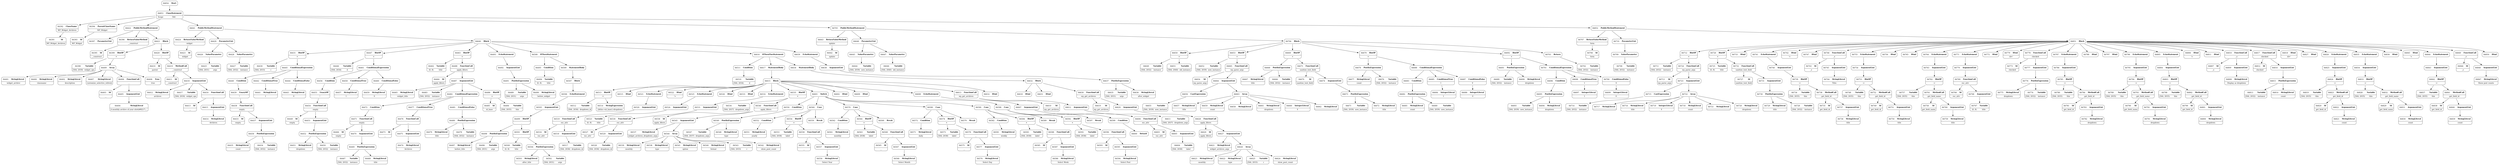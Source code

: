 digraph ast {
node [shape=none];
84391 [label=<<TABLE border='1' cellspacing='0' cellpadding='10' style='rounded' ><TR><TD border='0'>84391</TD><TD border='0'><B>Id</B></TD></TR><HR/><TR><TD border='0' cellpadding='5' colspan='2'>WP_Widget_Archives</TD></TR></TABLE>>];
84393 [label=<<TABLE border='1' cellspacing='0' cellpadding='10' style='rounded' ><TR><TD border='0'>84393</TD><TD border='0'><B>Id</B></TD></TR><HR/><TR><TD border='0' cellpadding='5' colspan='2'>WP_Widget</TD></TR></TABLE>>];
84392 [label=<<TABLE border='1' cellspacing='0' cellpadding='10' style='rounded' ><TR><TD border='0'>84392</TD><TD border='0'><B>ClassName</B></TD></TR><HR/><TR><TD border='0' cellpadding='5' colspan='2'>WP_Widget_Archives</TD></TR></TABLE>>];
84392 -> 84391 [weight=2];
84395 [label=<<TABLE border='1' cellspacing='0' cellpadding='10' style='rounded' ><TR><TD border='0'>84395</TD><TD border='0'><B>Id</B></TD></TR><HR/><TR><TD border='0' cellpadding='5' colspan='2'>__construct</TD></TR></TABLE>>];
84394 [label=<<TABLE border='1' cellspacing='0' cellpadding='10' style='rounded' ><TR><TD border='0'>84394</TD><TD border='0'><B>ParentClassName</B></TD></TR><HR/><TR><TD border='0' cellpadding='5' colspan='2'>WP_Widget</TD></TR></TABLE>>];
84394 -> 84393 [weight=2];
84397 [label=<<TABLE border='1' cellspacing='0' cellpadding='10' style='rounded' ><TR><TD border='0'>84397</TD><TD border='0'><B>ParameterList</B></TD></TR></TABLE>>];
84396 [label=<<TABLE border='1' cellspacing='0' cellpadding='10' style='rounded' ><TR><TD border='0'>84396</TD><TD border='0'><B>ReturnValueMethod</B></TD></TR><HR/><TR><TD border='0' cellpadding='5' colspan='2'>__construct</TD></TR></TABLE>>];
84396 -> 84395 [weight=2];
84399 [label=<<TABLE border='1' cellspacing='0' cellpadding='10' style='rounded' ><TR><TD border='0'>84399</TD><TD border='0'><B>BinOP</B></TD></TR><HR/><TR><TD border='0' cellpadding='5' colspan='2'>=</TD></TR></TABLE>>];
84399 -> 84398 [weight=2];
84399 -> 84409 [weight=2];
84398 [label=<<TABLE border='1' cellspacing='0' cellpadding='10' style='rounded' ><TR><TD border='0'>84398</TD><TD border='0'><B>Variable</B></TD></TR><HR/><TR><TD border='0' cellpadding='5'>(564, 2030)</TD><TD border='0' cellpadding='5'>widget_ops</TD></TR></TABLE>>];
84401 [label=<<TABLE border='1' cellspacing='0' cellpadding='10' style='rounded' ><TR><TD border='0'>84401</TD><TD border='0'><B>StringLiteral</B></TD></TR><HR/><TR><TD border='0' cellpadding='5' colspan='2'>widget_archive</TD></TR></TABLE>>];
84400 [label=<<TABLE border='1' cellspacing='0' cellpadding='10' style='rounded' ><TR><TD border='0'>84400</TD><TD border='0'><B>StringLiteral</B></TD></TR><HR/><TR><TD border='0' cellpadding='5' colspan='2'>classname</TD></TR></TABLE>>];
84403 [label=<<TABLE border='1' cellspacing='0' cellpadding='10' style='rounded' ><TR><TD border='0'>84403</TD><TD border='0'><B>Id</B></TD></TR><HR/><TR><TD border='0' cellpadding='5' colspan='2'>__</TD></TR></TABLE>>];
84402 [label=<<TABLE border='1' cellspacing='0' cellpadding='10' style='rounded' ><TR><TD border='0'>84402</TD><TD border='0'><B>StringLiteral</B></TD></TR><HR/><TR><TD border='0' cellpadding='5' colspan='2'>description</TD></TR></TABLE>>];
84405 [label=<<TABLE border='1' cellspacing='0' cellpadding='10' style='rounded' ><TR><TD border='0'>84405</TD><TD border='0'><B>ArgumentList</B></TD></TR></TABLE>>];
84405 -> 84404 [weight=2];
84404 [label=<<TABLE border='1' cellspacing='0' cellpadding='10' style='rounded' ><TR><TD border='0'>84404</TD><TD border='0'><B>StringLiteral</B></TD></TR><HR/><TR><TD border='0' cellpadding='5' colspan='2'>A monthly archive of your site&amp;#8217;...</TD></TR></TABLE>>];
84407 [label=<<TABLE border='1' cellspacing='0' cellpadding='10' style='rounded' ><TR><TD border='0'>84407</TD><TD border='0'><B>StringLiteral</B></TD></TR><HR/><TR><TD border='0' cellpadding='5' colspan='2'>customize_selective_refresh</TD></TR></TABLE>>];
84406 [label=<<TABLE border='1' cellspacing='0' cellpadding='10' style='rounded' ><TR><TD border='0'>84406</TD><TD border='0'><B>FunctionCall</B></TD></TR><HR/><TR><TD border='0' cellpadding='5' colspan='2'>__</TD></TR></TABLE>>];
84406 -> 84403 [weight=2];
84406 -> 84405 [weight=2];
84409 [label=<<TABLE border='1' cellspacing='0' cellpadding='10' style='rounded' ><TR><TD border='0'>84409</TD><TD border='0'><B>Array</B></TD></TR></TABLE>>];
84409 -> 84400 [weight=2];
84409 -> 84401 [weight=2];
84409 -> 84402 [weight=2];
84409 -> 84406 [weight=2];
84409 -> 84407 [weight=2];
84409 -> 84408 [weight=2];
84408 [label=<<TABLE border='1' cellspacing='0' cellpadding='10' style='rounded' ><TR><TD border='0'>84408</TD><TD border='0'><B>True</B></TD></TR><HR/><TR><TD border='0' cellpadding='5' colspan='2'>true</TD></TR></TABLE>>];
84411 [label=<<TABLE border='1' cellspacing='0' cellpadding='10' style='rounded' ><TR><TD border='0'>84411</TD><TD border='0'><B>Id</B></TD></TR><HR/><TR><TD border='0' cellpadding='5' colspan='2'>__construct</TD></TR></TABLE>>];
84410 [label=<<TABLE border='1' cellspacing='0' cellpadding='10' style='rounded' ><TR><TD border='0'>84410</TD><TD border='0'><B>Id</B></TD></TR><HR/><TR><TD border='0' cellpadding='5' colspan='2'>parent</TD></TR></TABLE>>];
84413 [label=<<TABLE border='1' cellspacing='0' cellpadding='10' style='rounded' ><TR><TD border='0'>84413</TD><TD border='0'><B>Id</B></TD></TR><HR/><TR><TD border='0' cellpadding='5' colspan='2'>__</TD></TR></TABLE>>];
84412 [label=<<TABLE border='1' cellspacing='0' cellpadding='10' style='rounded' ><TR><TD border='0'>84412</TD><TD border='0'><B>StringLiteral</B></TD></TR><HR/><TR><TD border='0' cellpadding='5' colspan='2'>archives</TD></TR></TABLE>>];
84415 [label=<<TABLE border='1' cellspacing='0' cellpadding='10' style='rounded' ><TR><TD border='0'>84415</TD><TD border='0'><B>ArgumentList</B></TD></TR></TABLE>>];
84415 -> 84414 [weight=2];
84414 [label=<<TABLE border='1' cellspacing='0' cellpadding='10' style='rounded' ><TR><TD border='0'>84414</TD><TD border='0'><B>StringLiteral</B></TD></TR><HR/><TR><TD border='0' cellpadding='5' colspan='2'>Archives</TD></TR></TABLE>>];
84417 [label=<<TABLE border='1' cellspacing='0' cellpadding='10' style='rounded' ><TR><TD border='0'>84417</TD><TD border='0'><B>Variable</B></TD></TR><HR/><TR><TD border='0' cellpadding='5'>(564, 2030)</TD><TD border='0' cellpadding='5'>widget_ops</TD></TR></TABLE>>];
84416 [label=<<TABLE border='1' cellspacing='0' cellpadding='10' style='rounded' ><TR><TD border='0'>84416</TD><TD border='0'><B>FunctionCall</B></TD></TR><HR/><TR><TD border='0' cellpadding='5' colspan='2'>__</TD></TR></TABLE>>];
84416 -> 84413 [weight=2];
84416 -> 84415 [weight=2];
84419 [label=<<TABLE border='1' cellspacing='0' cellpadding='10' style='rounded' ><TR><TD border='0'>84419</TD><TD border='0'><B>MethodCall</B></TD></TR><HR/><TR><TD border='0' cellpadding='5' colspan='2'>__construct</TD></TR></TABLE>>];
84419 -> 84411 [weight=2];
84419 -> 84418 [weight=2];
84418 [label=<<TABLE border='1' cellspacing='0' cellpadding='10' style='rounded' ><TR><TD border='0'>84418</TD><TD border='0'><B>ArgumentList</B></TD></TR></TABLE>>];
84418 -> 84412 [weight=2];
84418 -> 84416 [weight=2];
84418 -> 84417 [weight=2];
84421 [label=<<TABLE border='1' cellspacing='0' cellpadding='10' style='rounded' ><TR><TD border='0'>84421</TD><TD border='0'><B>Block</B></TD></TR></TABLE>>];
84421 -> 84399 [weight=2];
84421 -> 84420 [weight=2];
84420 [label=<<TABLE border='1' cellspacing='0' cellpadding='10' style='rounded' ><TR><TD border='0'>84420</TD><TD border='0'><B>BinOP</B></TD></TR><HR/><TR><TD border='0' cellpadding='5' colspan='2'>::</TD></TR></TABLE>>];
84420 -> 84410 [weight=2];
84420 -> 84419 [weight=2];
84423 [label=<<TABLE border='1' cellspacing='0' cellpadding='10' style='rounded' ><TR><TD border='0'>84423</TD><TD border='0'><B>Id</B></TD></TR><HR/><TR><TD border='0' cellpadding='5' colspan='2'>widget</TD></TR></TABLE>>];
84422 [label=<<TABLE border='1' cellspacing='0' cellpadding='10' style='rounded' ><TR><TD border='0'>84422</TD><TD border='0'><B>PublicMethodStatement</B></TD></TR></TABLE>>];
84422 -> 84396 [weight=2];
84422 -> 84397 [weight=2];
84422 -> 84421 [weight=2];
84425 [label=<<TABLE border='1' cellspacing='0' cellpadding='10' style='rounded' ><TR><TD border='0'>84425</TD><TD border='0'><B>Variable</B></TD></TR><HR/><TR><TD border='0' cellpadding='5'>(564, 2031)</TD><TD border='0' cellpadding='5'>args</TD></TR></TABLE>>];
84424 [label=<<TABLE border='1' cellspacing='0' cellpadding='10' style='rounded' ><TR><TD border='0'>84424</TD><TD border='0'><B>ReturnValueMethod</B></TD></TR><HR/><TR><TD border='0' cellpadding='5' colspan='2'>widget</TD></TR></TABLE>>];
84424 -> 84423 [weight=2];
84427 [label=<<TABLE border='1' cellspacing='0' cellpadding='10' style='rounded' ><TR><TD border='0'>84427</TD><TD border='0'><B>Variable</B></TD></TR><HR/><TR><TD border='0' cellpadding='5'>(564, 2032)</TD><TD border='0' cellpadding='5'>instance</TD></TR></TABLE>>];
84426 [label=<<TABLE border='1' cellspacing='0' cellpadding='10' style='rounded' ><TR><TD border='0'>84426</TD><TD border='0'><B>ValueParameter</B></TD></TR></TABLE>>];
84426 -> 84425 [weight=2];
84429 [label=<<TABLE border='1' cellspacing='0' cellpadding='10' style='rounded' ><TR><TD border='0'>84429</TD><TD border='0'><B>ParameterList</B></TD></TR></TABLE>>];
84429 -> 84426 [weight=2];
84429 -> 84428 [weight=2];
84428 [label=<<TABLE border='1' cellspacing='0' cellpadding='10' style='rounded' ><TR><TD border='0'>84428</TD><TD border='0'><B>ValueParameter</B></TD></TR></TABLE>>];
84428 -> 84427 [weight=2];
84431 [label=<<TABLE border='1' cellspacing='0' cellpadding='10' style='rounded' ><TR><TD border='0'>84431</TD><TD border='0'><B>BinOP</B></TD></TR><HR/><TR><TD border='0' cellpadding='5' colspan='2'>=</TD></TR></TABLE>>];
84431 -> 84430 [weight=2];
84431 -> 84445 [weight=2];
84430 [label=<<TABLE border='1' cellspacing='0' cellpadding='10' style='rounded' ><TR><TD border='0'>84430</TD><TD border='0'><B>Variable</B></TD></TR><HR/><TR><TD border='0' cellpadding='5'>(564, 2033)</TD><TD border='0' cellpadding='5'>c</TD></TR></TABLE>>];
84433 [label=<<TABLE border='1' cellspacing='0' cellpadding='10' style='rounded' ><TR><TD border='0'>84433</TD><TD border='0'><B>Id</B></TD></TR><HR/><TR><TD border='0' cellpadding='5' colspan='2'>empty</TD></TR></TABLE>>];
84435 [label=<<TABLE border='1' cellspacing='0' cellpadding='10' style='rounded' ><TR><TD border='0'>84435</TD><TD border='0'><B>StringLiteral</B></TD></TR><HR/><TR><TD border='0' cellpadding='5' colspan='2'>count</TD></TR></TABLE>>];
84434 [label=<<TABLE border='1' cellspacing='0' cellpadding='10' style='rounded' ><TR><TD border='0'>84434</TD><TD border='0'><B>Variable</B></TD></TR><HR/><TR><TD border='0' cellpadding='5'>(564, 2032)</TD><TD border='0' cellpadding='5'>instance</TD></TR></TABLE>>];
84437 [label=<<TABLE border='1' cellspacing='0' cellpadding='10' style='rounded' ><TR><TD border='0'>84437</TD><TD border='0'><B>ArgumentList</B></TD></TR></TABLE>>];
84437 -> 84436 [weight=2];
84436 [label=<<TABLE border='1' cellspacing='0' cellpadding='10' style='rounded' ><TR><TD border='0'>84436</TD><TD border='0'><B>PostfixExpression</B></TD></TR></TABLE>>];
84436 -> 84434 [weight=2];
84436 -> 84435 [weight=2];
84439 [label=<<TABLE border='1' cellspacing='0' cellpadding='10' style='rounded' ><TR><TD border='0'>84439</TD><TD border='0'><B>UnaryOP</B></TD></TR><HR/><TR><TD border='0' cellpadding='5' colspan='2'>!</TD></TR></TABLE>>];
84439 -> 84438 [weight=2];
84438 [label=<<TABLE border='1' cellspacing='0' cellpadding='10' style='rounded' ><TR><TD border='0'>84438</TD><TD border='0'><B>FunctionCall</B></TD></TR><HR/><TR><TD border='0' cellpadding='5' colspan='2'>empty</TD></TR></TABLE>>];
84438 -> 84433 [weight=2];
84438 -> 84437 [weight=2];
84441 [label=<<TABLE border='1' cellspacing='0' cellpadding='10' style='rounded' ><TR><TD border='0'>84441</TD><TD border='0'><B>StringLiteral</B></TD></TR><HR/><TR><TD border='0' cellpadding='5' colspan='2'>1</TD></TR></TABLE>>];
84440 [label=<<TABLE border='1' cellspacing='0' cellpadding='10' style='rounded' ><TR><TD border='0'>84440</TD><TD border='0'><B>Condition</B></TD></TR></TABLE>>];
84440 -> 84439 [weight=2];
84443 [label=<<TABLE border='1' cellspacing='0' cellpadding='10' style='rounded' ><TR><TD border='0'>84443</TD><TD border='0'><B>StringLiteral</B></TD></TR><HR/><TR><TD border='0' cellpadding='5' colspan='2'>0</TD></TR></TABLE>>];
84442 [label=<<TABLE border='1' cellspacing='0' cellpadding='10' style='rounded' ><TR><TD border='0'>84442</TD><TD border='0'><B>ConditionalTrue</B></TD></TR></TABLE>>];
84442 -> 84441 [weight=2];
84445 [label=<<TABLE border='1' cellspacing='0' cellpadding='10' style='rounded' ><TR><TD border='0'>84445</TD><TD border='0'><B>ConditionalExpression</B></TD></TR></TABLE>>];
84445 -> 84440 [weight=2];
84445 -> 84442 [weight=2];
84445 -> 84444 [weight=2];
84444 [label=<<TABLE border='1' cellspacing='0' cellpadding='10' style='rounded' ><TR><TD border='0'>84444</TD><TD border='0'><B>ConditionalFalse</B></TD></TR></TABLE>>];
84444 -> 84443 [weight=2];
84447 [label=<<TABLE border='1' cellspacing='0' cellpadding='10' style='rounded' ><TR><TD border='0'>84447</TD><TD border='0'><B>BinOP</B></TD></TR><HR/><TR><TD border='0' cellpadding='5' colspan='2'>=</TD></TR></TABLE>>];
84447 -> 84446 [weight=2];
84447 -> 84461 [weight=2];
84446 [label=<<TABLE border='1' cellspacing='0' cellpadding='10' style='rounded' ><TR><TD border='0'>84446</TD><TD border='0'><B>Variable</B></TD></TR><HR/><TR><TD border='0' cellpadding='5'>(564, 2034)</TD><TD border='0' cellpadding='5'>d</TD></TR></TABLE>>];
84449 [label=<<TABLE border='1' cellspacing='0' cellpadding='10' style='rounded' ><TR><TD border='0'>84449</TD><TD border='0'><B>Id</B></TD></TR><HR/><TR><TD border='0' cellpadding='5' colspan='2'>empty</TD></TR></TABLE>>];
84451 [label=<<TABLE border='1' cellspacing='0' cellpadding='10' style='rounded' ><TR><TD border='0'>84451</TD><TD border='0'><B>StringLiteral</B></TD></TR><HR/><TR><TD border='0' cellpadding='5' colspan='2'>dropdown</TD></TR></TABLE>>];
84450 [label=<<TABLE border='1' cellspacing='0' cellpadding='10' style='rounded' ><TR><TD border='0'>84450</TD><TD border='0'><B>Variable</B></TD></TR><HR/><TR><TD border='0' cellpadding='5'>(564, 2032)</TD><TD border='0' cellpadding='5'>instance</TD></TR></TABLE>>];
84453 [label=<<TABLE border='1' cellspacing='0' cellpadding='10' style='rounded' ><TR><TD border='0'>84453</TD><TD border='0'><B>ArgumentList</B></TD></TR></TABLE>>];
84453 -> 84452 [weight=2];
84452 [label=<<TABLE border='1' cellspacing='0' cellpadding='10' style='rounded' ><TR><TD border='0'>84452</TD><TD border='0'><B>PostfixExpression</B></TD></TR></TABLE>>];
84452 -> 84450 [weight=2];
84452 -> 84451 [weight=2];
84455 [label=<<TABLE border='1' cellspacing='0' cellpadding='10' style='rounded' ><TR><TD border='0'>84455</TD><TD border='0'><B>UnaryOP</B></TD></TR><HR/><TR><TD border='0' cellpadding='5' colspan='2'>!</TD></TR></TABLE>>];
84455 -> 84454 [weight=2];
84454 [label=<<TABLE border='1' cellspacing='0' cellpadding='10' style='rounded' ><TR><TD border='0'>84454</TD><TD border='0'><B>FunctionCall</B></TD></TR><HR/><TR><TD border='0' cellpadding='5' colspan='2'>empty</TD></TR></TABLE>>];
84454 -> 84449 [weight=2];
84454 -> 84453 [weight=2];
84457 [label=<<TABLE border='1' cellspacing='0' cellpadding='10' style='rounded' ><TR><TD border='0'>84457</TD><TD border='0'><B>StringLiteral</B></TD></TR><HR/><TR><TD border='0' cellpadding='5' colspan='2'>1</TD></TR></TABLE>>];
84456 [label=<<TABLE border='1' cellspacing='0' cellpadding='10' style='rounded' ><TR><TD border='0'>84456</TD><TD border='0'><B>Condition</B></TD></TR></TABLE>>];
84456 -> 84455 [weight=2];
84459 [label=<<TABLE border='1' cellspacing='0' cellpadding='10' style='rounded' ><TR><TD border='0'>84459</TD><TD border='0'><B>StringLiteral</B></TD></TR><HR/><TR><TD border='0' cellpadding='5' colspan='2'>0</TD></TR></TABLE>>];
84458 [label=<<TABLE border='1' cellspacing='0' cellpadding='10' style='rounded' ><TR><TD border='0'>84458</TD><TD border='0'><B>ConditionalTrue</B></TD></TR></TABLE>>];
84458 -> 84457 [weight=2];
84461 [label=<<TABLE border='1' cellspacing='0' cellpadding='10' style='rounded' ><TR><TD border='0'>84461</TD><TD border='0'><B>ConditionalExpression</B></TD></TR></TABLE>>];
84461 -> 84456 [weight=2];
84461 -> 84458 [weight=2];
84461 -> 84460 [weight=2];
84460 [label=<<TABLE border='1' cellspacing='0' cellpadding='10' style='rounded' ><TR><TD border='0'>84460</TD><TD border='0'><B>ConditionalFalse</B></TD></TR></TABLE>>];
84460 -> 84459 [weight=2];
84463 [label=<<TABLE border='1' cellspacing='0' cellpadding='10' style='rounded' ><TR><TD border='0'>84463</TD><TD border='0'><B>BinOP</B></TD></TR><HR/><TR><TD border='0' cellpadding='5' colspan='2'>=</TD></TR></TABLE>>];
84463 -> 84462 [weight=2];
84463 -> 84488 [weight=2];
84462 [label=<<TABLE border='1' cellspacing='0' cellpadding='10' style='rounded' ><TR><TD border='0'>84462</TD><TD border='0'><B>Variable</B></TD></TR><HR/><TR><TD border='0' cellpadding='5'>(0, 8)</TD><TD border='0' cellpadding='5'>title</TD></TR></TABLE>>];
84465 [label=<<TABLE border='1' cellspacing='0' cellpadding='10' style='rounded' ><TR><TD border='0'>84465</TD><TD border='0'><B>StringLiteral</B></TD></TR><HR/><TR><TD border='0' cellpadding='5' colspan='2'>widget_title</TD></TR></TABLE>>];
84464 [label=<<TABLE border='1' cellspacing='0' cellpadding='10' style='rounded' ><TR><TD border='0'>84464</TD><TD border='0'><B>Id</B></TD></TR><HR/><TR><TD border='0' cellpadding='5' colspan='2'>apply_filters</TD></TR></TABLE>>];
84467 [label=<<TABLE border='1' cellspacing='0' cellpadding='10' style='rounded' ><TR><TD border='0'>84467</TD><TD border='0'><B>Variable</B></TD></TR><HR/><TR><TD border='0' cellpadding='5'>(564, 2032)</TD><TD border='0' cellpadding='5'>instance</TD></TR></TABLE>>];
84466 [label=<<TABLE border='1' cellspacing='0' cellpadding='10' style='rounded' ><TR><TD border='0'>84466</TD><TD border='0'><B>Id</B></TD></TR><HR/><TR><TD border='0' cellpadding='5' colspan='2'>empty</TD></TR></TABLE>>];
84469 [label=<<TABLE border='1' cellspacing='0' cellpadding='10' style='rounded' ><TR><TD border='0'>84469</TD><TD border='0'><B>PostfixExpression</B></TD></TR></TABLE>>];
84469 -> 84467 [weight=2];
84469 -> 84468 [weight=2];
84468 [label=<<TABLE border='1' cellspacing='0' cellpadding='10' style='rounded' ><TR><TD border='0'>84468</TD><TD border='0'><B>StringLiteral</B></TD></TR><HR/><TR><TD border='0' cellpadding='5' colspan='2'>title</TD></TR></TABLE>>];
84471 [label=<<TABLE border='1' cellspacing='0' cellpadding='10' style='rounded' ><TR><TD border='0'>84471</TD><TD border='0'><B>FunctionCall</B></TD></TR><HR/><TR><TD border='0' cellpadding='5' colspan='2'>empty</TD></TR></TABLE>>];
84471 -> 84466 [weight=2];
84471 -> 84470 [weight=2];
84470 [label=<<TABLE border='1' cellspacing='0' cellpadding='10' style='rounded' ><TR><TD border='0'>84470</TD><TD border='0'><B>ArgumentList</B></TD></TR></TABLE>>];
84470 -> 84469 [weight=2];
84473 [label=<<TABLE border='1' cellspacing='0' cellpadding='10' style='rounded' ><TR><TD border='0'>84473</TD><TD border='0'><B>Id</B></TD></TR><HR/><TR><TD border='0' cellpadding='5' colspan='2'>__</TD></TR></TABLE>>];
84472 [label=<<TABLE border='1' cellspacing='0' cellpadding='10' style='rounded' ><TR><TD border='0'>84472</TD><TD border='0'><B>Condition</B></TD></TR></TABLE>>];
84472 -> 84471 [weight=2];
84475 [label=<<TABLE border='1' cellspacing='0' cellpadding='10' style='rounded' ><TR><TD border='0'>84475</TD><TD border='0'><B>ArgumentList</B></TD></TR></TABLE>>];
84475 -> 84474 [weight=2];
84474 [label=<<TABLE border='1' cellspacing='0' cellpadding='10' style='rounded' ><TR><TD border='0'>84474</TD><TD border='0'><B>StringLiteral</B></TD></TR><HR/><TR><TD border='0' cellpadding='5' colspan='2'>Archives</TD></TR></TABLE>>];
84477 [label=<<TABLE border='1' cellspacing='0' cellpadding='10' style='rounded' ><TR><TD border='0'>84477</TD><TD border='0'><B>ConditionalTrue</B></TD></TR></TABLE>>];
84477 -> 84476 [weight=2];
84476 [label=<<TABLE border='1' cellspacing='0' cellpadding='10' style='rounded' ><TR><TD border='0'>84476</TD><TD border='0'><B>FunctionCall</B></TD></TR><HR/><TR><TD border='0' cellpadding='5' colspan='2'>__</TD></TR></TABLE>>];
84476 -> 84473 [weight=2];
84476 -> 84475 [weight=2];
84479 [label=<<TABLE border='1' cellspacing='0' cellpadding='10' style='rounded' ><TR><TD border='0'>84479</TD><TD border='0'><B>StringLiteral</B></TD></TR><HR/><TR><TD border='0' cellpadding='5' colspan='2'>title</TD></TR></TABLE>>];
84478 [label=<<TABLE border='1' cellspacing='0' cellpadding='10' style='rounded' ><TR><TD border='0'>84478</TD><TD border='0'><B>Variable</B></TD></TR><HR/><TR><TD border='0' cellpadding='5'>(564, 2032)</TD><TD border='0' cellpadding='5'>instance</TD></TR></TABLE>>];
84481 [label=<<TABLE border='1' cellspacing='0' cellpadding='10' style='rounded' ><TR><TD border='0'>84481</TD><TD border='0'><B>ConditionalFalse</B></TD></TR></TABLE>>];
84481 -> 84480 [weight=2];
84480 [label=<<TABLE border='1' cellspacing='0' cellpadding='10' style='rounded' ><TR><TD border='0'>84480</TD><TD border='0'><B>PostfixExpression</B></TD></TR></TABLE>>];
84480 -> 84478 [weight=2];
84480 -> 84479 [weight=2];
84483 [label=<<TABLE border='1' cellspacing='0' cellpadding='10' style='rounded' ><TR><TD border='0'>84483</TD><TD border='0'><B>Variable</B></TD></TR><HR/><TR><TD border='0' cellpadding='5'>(564, 2032)</TD><TD border='0' cellpadding='5'>instance</TD></TR></TABLE>>];
84482 [label=<<TABLE border='1' cellspacing='0' cellpadding='10' style='rounded' ><TR><TD border='0'>84482</TD><TD border='0'><B>ConditionalExpression</B></TD></TR></TABLE>>];
84482 -> 84472 [weight=2];
84482 -> 84477 [weight=2];
84482 -> 84481 [weight=2];
84485 [label=<<TABLE border='1' cellspacing='0' cellpadding='10' style='rounded' ><TR><TD border='0'>84485</TD><TD border='0'><B>Id</B></TD></TR><HR/><TR><TD border='0' cellpadding='5' colspan='2'>id_base</TD></TR></TABLE>>];
84484 [label=<<TABLE border='1' cellspacing='0' cellpadding='10' style='rounded' ><TR><TD border='0'>84484</TD><TD border='0'><B>Variable</B></TD></TR><HR/><TR><TD border='0' cellpadding='5'>(564, 2035)</TD><TD border='0' cellpadding='5'>this</TD></TR></TABLE>>];
84487 [label=<<TABLE border='1' cellspacing='0' cellpadding='10' style='rounded' ><TR><TD border='0'>84487</TD><TD border='0'><B>ArgumentList</B></TD></TR></TABLE>>];
84487 -> 84465 [weight=2];
84487 -> 84482 [weight=2];
84487 -> 84483 [weight=2];
84487 -> 84486 [weight=2];
84486 [label=<<TABLE border='1' cellspacing='0' cellpadding='10' style='rounded' ><TR><TD border='0'>84486</TD><TD border='0'><B>BinOP</B></TD></TR><HR/><TR><TD border='0' cellpadding='5' colspan='2'>-&gt;</TD></TR></TABLE>>];
84486 -> 84484 [weight=2];
84486 -> 84485 [weight=2];
84489 [label=<<TABLE border='1' cellspacing='0' cellpadding='10' style='rounded' ><TR><TD border='0'>84489</TD><TD border='0'><B>Variable</B></TD></TR><HR/><TR><TD border='0' cellpadding='5'>(564, 2031)</TD><TD border='0' cellpadding='5'>args</TD></TR></TABLE>>];
84488 [label=<<TABLE border='1' cellspacing='0' cellpadding='10' style='rounded' ><TR><TD border='0'>84488</TD><TD border='0'><B>FunctionCall</B></TD></TR><HR/><TR><TD border='0' cellpadding='5' colspan='2'>apply_filters</TD></TR></TABLE>>];
84488 -> 84464 [weight=2];
84488 -> 84487 [weight=2];
84491 [label=<<TABLE border='1' cellspacing='0' cellpadding='10' style='rounded' ><TR><TD border='0'>84491</TD><TD border='0'><B>PostfixExpression</B></TD></TR></TABLE>>];
84491 -> 84489 [weight=2];
84491 -> 84490 [weight=2];
84490 [label=<<TABLE border='1' cellspacing='0' cellpadding='10' style='rounded' ><TR><TD border='0'>84490</TD><TD border='0'><B>StringLiteral</B></TD></TR><HR/><TR><TD border='0' cellpadding='5' colspan='2'>before_widget</TD></TR></TABLE>>];
84493 [label=<<TABLE border='1' cellspacing='0' cellpadding='10' style='rounded' ><TR><TD border='0'>84493</TD><TD border='0'><B>EchoStatement</B></TD></TR></TABLE>>];
84493 -> 84492 [weight=2];
84492 [label=<<TABLE border='1' cellspacing='0' cellpadding='10' style='rounded' ><TR><TD border='0'>84492</TD><TD border='0'><B>ArgumentList</B></TD></TR></TABLE>>];
84492 -> 84491 [weight=2];
84495 [label=<<TABLE border='1' cellspacing='0' cellpadding='10' style='rounded' ><TR><TD border='0'>84495</TD><TD border='0'><B>Condition</B></TD></TR></TABLE>>];
84495 -> 84494 [weight=2];
84494 [label=<<TABLE border='1' cellspacing='0' cellpadding='10' style='rounded' ><TR><TD border='0'>84494</TD><TD border='0'><B>Variable</B></TD></TR><HR/><TR><TD border='0' cellpadding='5'>(0, 8)</TD><TD border='0' cellpadding='5'>title</TD></TR></TABLE>>];
84497 [label=<<TABLE border='1' cellspacing='0' cellpadding='10' style='rounded' ><TR><TD border='0'>84497</TD><TD border='0'><B>StringLiteral</B></TD></TR><HR/><TR><TD border='0' cellpadding='5' colspan='2'>before_title</TD></TR></TABLE>>];
84496 [label=<<TABLE border='1' cellspacing='0' cellpadding='10' style='rounded' ><TR><TD border='0'>84496</TD><TD border='0'><B>Variable</B></TD></TR><HR/><TR><TD border='0' cellpadding='5'>(564, 2031)</TD><TD border='0' cellpadding='5'>args</TD></TR></TABLE>>];
84499 [label=<<TABLE border='1' cellspacing='0' cellpadding='10' style='rounded' ><TR><TD border='0'>84499</TD><TD border='0'><B>BinOP</B></TD></TR><HR/><TR><TD border='0' cellpadding='5' colspan='2'>.</TD></TR></TABLE>>];
84499 -> 84498 [weight=2];
84499 -> 84501 [weight=2];
84498 [label=<<TABLE border='1' cellspacing='0' cellpadding='10' style='rounded' ><TR><TD border='0'>84498</TD><TD border='0'><B>PostfixExpression</B></TD></TR></TABLE>>];
84498 -> 84496 [weight=2];
84498 -> 84497 [weight=2];
84501 [label=<<TABLE border='1' cellspacing='0' cellpadding='10' style='rounded' ><TR><TD border='0'>84501</TD><TD border='0'><B>BinOP</B></TD></TR><HR/><TR><TD border='0' cellpadding='5' colspan='2'>.</TD></TR></TABLE>>];
84501 -> 84500 [weight=2];
84501 -> 84504 [weight=2];
84500 [label=<<TABLE border='1' cellspacing='0' cellpadding='10' style='rounded' ><TR><TD border='0'>84500</TD><TD border='0'><B>Variable</B></TD></TR><HR/><TR><TD border='0' cellpadding='5'>(0, 8)</TD><TD border='0' cellpadding='5'>title</TD></TR></TABLE>>];
84503 [label=<<TABLE border='1' cellspacing='0' cellpadding='10' style='rounded' ><TR><TD border='0'>84503</TD><TD border='0'><B>StringLiteral</B></TD></TR><HR/><TR><TD border='0' cellpadding='5' colspan='2'>after_title</TD></TR></TABLE>>];
84502 [label=<<TABLE border='1' cellspacing='0' cellpadding='10' style='rounded' ><TR><TD border='0'>84502</TD><TD border='0'><B>Variable</B></TD></TR><HR/><TR><TD border='0' cellpadding='5'>(564, 2031)</TD><TD border='0' cellpadding='5'>args</TD></TR></TABLE>>];
84505 [label=<<TABLE border='1' cellspacing='0' cellpadding='10' style='rounded' ><TR><TD border='0'>84505</TD><TD border='0'><B>ArgumentList</B></TD></TR></TABLE>>];
84505 -> 84499 [weight=2];
84504 [label=<<TABLE border='1' cellspacing='0' cellpadding='10' style='rounded' ><TR><TD border='0'>84504</TD><TD border='0'><B>PostfixExpression</B></TD></TR></TABLE>>];
84504 -> 84502 [weight=2];
84504 -> 84503 [weight=2];
84507 [label=<<TABLE border='1' cellspacing='0' cellpadding='10' style='rounded' ><TR><TD border='0'>84507</TD><TD border='0'><B>Block</B></TD></TR></TABLE>>];
84507 -> 84506 [weight=2];
84506 [label=<<TABLE border='1' cellspacing='0' cellpadding='10' style='rounded' ><TR><TD border='0'>84506</TD><TD border='0'><B>EchoStatement</B></TD></TR></TABLE>>];
84506 -> 84505 [weight=2];
84509 [label=<<TABLE border='1' cellspacing='0' cellpadding='10' style='rounded' ><TR><TD border='0'>84509</TD><TD border='0'><B>StatementBody</B></TD></TR></TABLE>>];
84509 -> 84507 [weight=2];
84508 [label=<<TABLE border='1' cellspacing='0' cellpadding='10' style='rounded' ><TR><TD border='0'>84508</TD><TD border='0'><B>IfThenStatement</B></TD></TR></TABLE>>];
84508 -> 84495 [weight=2];
84508 -> 84509 [weight=2];
84511 [label=<<TABLE border='1' cellspacing='0' cellpadding='10' style='rounded' ><TR><TD border='0'>84511</TD><TD border='0'><B>Condition</B></TD></TR></TABLE>>];
84511 -> 84510 [weight=2];
84510 [label=<<TABLE border='1' cellspacing='0' cellpadding='10' style='rounded' ><TR><TD border='0'>84510</TD><TD border='0'><B>Variable</B></TD></TR><HR/><TR><TD border='0' cellpadding='5'>(564, 2034)</TD><TD border='0' cellpadding='5'>d</TD></TR></TABLE>>];
84513 [label=<<TABLE border='1' cellspacing='0' cellpadding='10' style='rounded' ><TR><TD border='0'>84513</TD><TD border='0'><B>BinOP</B></TD></TR><HR/><TR><TD border='0' cellpadding='5' colspan='2'>=</TD></TR></TABLE>>];
84513 -> 84512 [weight=2];
84513 -> 84514 [weight=2];
84512 [label=<<TABLE border='1' cellspacing='0' cellpadding='10' style='rounded' ><TR><TD border='0'>84512</TD><TD border='0'><B>Variable</B></TD></TR><HR/><TR><TD border='0' cellpadding='5'>(564, 2036)</TD><TD border='0' cellpadding='5'>dropdown_id</TD></TR></TABLE>>];
84515 [label=<<TABLE border='1' cellspacing='0' cellpadding='10' style='rounded' ><TR><TD border='0'>84515</TD><TD border='0'><B>Html</B></TD></TR></TABLE>>];
84514 [label=<<TABLE border='1' cellspacing='0' cellpadding='10' style='rounded' ><TR><TD border='0'>84514</TD><TD border='0'><B>StringExpression</B></TD></TR><HR/><TR><TD border='0' cellpadding='5' colspan='2'>{$this-&gt;id_base}-dropdown-</TD></TR></TABLE>>];
84517 [label=<<TABLE border='1' cellspacing='0' cellpadding='10' style='rounded' ><TR><TD border='0'>84517</TD><TD border='0'><B>Variable</B></TD></TR><HR/><TR><TD border='0' cellpadding='5'>(564, 2036)</TD><TD border='0' cellpadding='5'>dropdown_id</TD></TR></TABLE>>];
84516 [label=<<TABLE border='1' cellspacing='0' cellpadding='10' style='rounded' ><TR><TD border='0'>84516</TD><TD border='0'><B>Id</B></TD></TR><HR/><TR><TD border='0' cellpadding='5' colspan='2'>esc_attr</TD></TR></TABLE>>];
84519 [label=<<TABLE border='1' cellspacing='0' cellpadding='10' style='rounded' ><TR><TD border='0'>84519</TD><TD border='0'><B>FunctionCall</B></TD></TR><HR/><TR><TD border='0' cellpadding='5' colspan='2'>esc_attr</TD></TR></TABLE>>];
84519 -> 84516 [weight=2];
84519 -> 84518 [weight=2];
84518 [label=<<TABLE border='1' cellspacing='0' cellpadding='10' style='rounded' ><TR><TD border='0'>84518</TD><TD border='0'><B>ArgumentList</B></TD></TR></TABLE>>];
84518 -> 84517 [weight=2];
84521 [label=<<TABLE border='1' cellspacing='0' cellpadding='10' style='rounded' ><TR><TD border='0'>84521</TD><TD border='0'><B>EchoStatement</B></TD></TR></TABLE>>];
84521 -> 84520 [weight=2];
84520 [label=<<TABLE border='1' cellspacing='0' cellpadding='10' style='rounded' ><TR><TD border='0'>84520</TD><TD border='0'><B>ArgumentList</B></TD></TR></TABLE>>];
84520 -> 84519 [weight=2];
84523 [label=<<TABLE border='1' cellspacing='0' cellpadding='10' style='rounded' ><TR><TD border='0'>84523</TD><TD border='0'><B>Variable</B></TD></TR><HR/><TR><TD border='0' cellpadding='5'>(0, 8)</TD><TD border='0' cellpadding='5'>title</TD></TR></TABLE>>];
84522 [label=<<TABLE border='1' cellspacing='0' cellpadding='10' style='rounded' ><TR><TD border='0'>84522</TD><TD border='0'><B>Html</B></TD></TR><HR/><TR><TD border='0' cellpadding='5' colspan='2'>'&gt;</TD></TR></TABLE>>];
84525 [label=<<TABLE border='1' cellspacing='0' cellpadding='10' style='rounded' ><TR><TD border='0'>84525</TD><TD border='0'><B>EchoStatement</B></TD></TR></TABLE>>];
84525 -> 84524 [weight=2];
84524 [label=<<TABLE border='1' cellspacing='0' cellpadding='10' style='rounded' ><TR><TD border='0'>84524</TD><TD border='0'><B>ArgumentList</B></TD></TR></TABLE>>];
84524 -> 84523 [weight=2];
84527 [label=<<TABLE border='1' cellspacing='0' cellpadding='10' style='rounded' ><TR><TD border='0'>84527</TD><TD border='0'><B>Id</B></TD></TR><HR/><TR><TD border='0' cellpadding='5' colspan='2'>esc_attr</TD></TR></TABLE>>];
84526 [label=<<TABLE border='1' cellspacing='0' cellpadding='10' style='rounded' ><TR><TD border='0'>84526</TD><TD border='0'><B>Html</B></TD></TR></TABLE>>];
84529 [label=<<TABLE border='1' cellspacing='0' cellpadding='10' style='rounded' ><TR><TD border='0'>84529</TD><TD border='0'><B>ArgumentList</B></TD></TR></TABLE>>];
84529 -> 84528 [weight=2];
84528 [label=<<TABLE border='1' cellspacing='0' cellpadding='10' style='rounded' ><TR><TD border='0'>84528</TD><TD border='0'><B>Variable</B></TD></TR><HR/><TR><TD border='0' cellpadding='5'>(564, 2036)</TD><TD border='0' cellpadding='5'>dropdown_id</TD></TR></TABLE>>];
84531 [label=<<TABLE border='1' cellspacing='0' cellpadding='10' style='rounded' ><TR><TD border='0'>84531</TD><TD border='0'><B>ArgumentList</B></TD></TR></TABLE>>];
84531 -> 84530 [weight=2];
84530 [label=<<TABLE border='1' cellspacing='0' cellpadding='10' style='rounded' ><TR><TD border='0'>84530</TD><TD border='0'><B>FunctionCall</B></TD></TR><HR/><TR><TD border='0' cellpadding='5' colspan='2'>esc_attr</TD></TR></TABLE>>];
84530 -> 84527 [weight=2];
84530 -> 84529 [weight=2];
84533 [label=<<TABLE border='1' cellspacing='0' cellpadding='10' style='rounded' ><TR><TD border='0'>84533</TD><TD border='0'><B>Html</B></TD></TR></TABLE>>];
84532 [label=<<TABLE border='1' cellspacing='0' cellpadding='10' style='rounded' ><TR><TD border='0'>84532</TD><TD border='0'><B>EchoStatement</B></TD></TR></TABLE>>];
84532 -> 84531 [weight=2];
84535 [label=<<TABLE border='1' cellspacing='0' cellpadding='10' style='rounded' ><TR><TD border='0'>84535</TD><TD border='0'><B>BinOP</B></TD></TR><HR/><TR><TD border='0' cellpadding='5' colspan='2'>=</TD></TR></TABLE>>];
84535 -> 84534 [weight=2];
84535 -> 84546 [weight=2];
84534 [label=<<TABLE border='1' cellspacing='0' cellpadding='10' style='rounded' ><TR><TD border='0'>84534</TD><TD border='0'><B>Variable</B></TD></TR><HR/><TR><TD border='0' cellpadding='5'>(564, 2037)</TD><TD border='0' cellpadding='5'>dropdown_args</TD></TR></TABLE>>];
84537 [label=<<TABLE border='1' cellspacing='0' cellpadding='10' style='rounded' ><TR><TD border='0'>84537</TD><TD border='0'><B>StringLiteral</B></TD></TR><HR/><TR><TD border='0' cellpadding='5' colspan='2'>widget_archives_dropdown_args</TD></TR></TABLE>>];
84536 [label=<<TABLE border='1' cellspacing='0' cellpadding='10' style='rounded' ><TR><TD border='0'>84536</TD><TD border='0'><B>Id</B></TD></TR><HR/><TR><TD border='0' cellpadding='5' colspan='2'>apply_filters</TD></TR></TABLE>>];
84539 [label=<<TABLE border='1' cellspacing='0' cellpadding='10' style='rounded' ><TR><TD border='0'>84539</TD><TD border='0'><B>StringLiteral</B></TD></TR><HR/><TR><TD border='0' cellpadding='5' colspan='2'>monthly</TD></TR></TABLE>>];
84538 [label=<<TABLE border='1' cellspacing='0' cellpadding='10' style='rounded' ><TR><TD border='0'>84538</TD><TD border='0'><B>StringLiteral</B></TD></TR><HR/><TR><TD border='0' cellpadding='5' colspan='2'>type</TD></TR></TABLE>>];
84541 [label=<<TABLE border='1' cellspacing='0' cellpadding='10' style='rounded' ><TR><TD border='0'>84541</TD><TD border='0'><B>StringLiteral</B></TD></TR><HR/><TR><TD border='0' cellpadding='5' colspan='2'>option</TD></TR></TABLE>>];
84540 [label=<<TABLE border='1' cellspacing='0' cellpadding='10' style='rounded' ><TR><TD border='0'>84540</TD><TD border='0'><B>StringLiteral</B></TD></TR><HR/><TR><TD border='0' cellpadding='5' colspan='2'>format</TD></TR></TABLE>>];
84543 [label=<<TABLE border='1' cellspacing='0' cellpadding='10' style='rounded' ><TR><TD border='0'>84543</TD><TD border='0'><B>Variable</B></TD></TR><HR/><TR><TD border='0' cellpadding='5'>(564, 2033)</TD><TD border='0' cellpadding='5'>c</TD></TR></TABLE>>];
84542 [label=<<TABLE border='1' cellspacing='0' cellpadding='10' style='rounded' ><TR><TD border='0'>84542</TD><TD border='0'><B>StringLiteral</B></TD></TR><HR/><TR><TD border='0' cellpadding='5' colspan='2'>show_post_count</TD></TR></TABLE>>];
84545 [label=<<TABLE border='1' cellspacing='0' cellpadding='10' style='rounded' ><TR><TD border='0'>84545</TD><TD border='0'><B>ArgumentList</B></TD></TR></TABLE>>];
84545 -> 84537 [weight=2];
84545 -> 84544 [weight=2];
84544 [label=<<TABLE border='1' cellspacing='0' cellpadding='10' style='rounded' ><TR><TD border='0'>84544</TD><TD border='0'><B>Array</B></TD></TR></TABLE>>];
84544 -> 84538 [weight=2];
84544 -> 84539 [weight=2];
84544 -> 84540 [weight=2];
84544 -> 84541 [weight=2];
84544 -> 84542 [weight=2];
84544 -> 84543 [weight=2];
84547 [label=<<TABLE border='1' cellspacing='0' cellpadding='10' style='rounded' ><TR><TD border='0'>84547</TD><TD border='0'><B>Variable</B></TD></TR><HR/><TR><TD border='0' cellpadding='5'>(564, 2037)</TD><TD border='0' cellpadding='5'>dropdown_args</TD></TR></TABLE>>];
84546 [label=<<TABLE border='1' cellspacing='0' cellpadding='10' style='rounded' ><TR><TD border='0'>84546</TD><TD border='0'><B>FunctionCall</B></TD></TR><HR/><TR><TD border='0' cellpadding='5' colspan='2'>apply_filters</TD></TR></TABLE>>];
84546 -> 84536 [weight=2];
84546 -> 84545 [weight=2];
84549 [label=<<TABLE border='1' cellspacing='0' cellpadding='10' style='rounded' ><TR><TD border='0'>84549</TD><TD border='0'><B>PostfixExpression</B></TD></TR></TABLE>>];
84549 -> 84547 [weight=2];
84549 -> 84548 [weight=2];
84548 [label=<<TABLE border='1' cellspacing='0' cellpadding='10' style='rounded' ><TR><TD border='0'>84548</TD><TD border='0'><B>StringLiteral</B></TD></TR><HR/><TR><TD border='0' cellpadding='5' colspan='2'>type</TD></TR></TABLE>>];
84551 [label=<<TABLE border='1' cellspacing='0' cellpadding='10' style='rounded' ><TR><TD border='0'>84551</TD><TD border='0'><B>StringLiteral</B></TD></TR><HR/><TR><TD border='0' cellpadding='5' colspan='2'>yearly</TD></TR></TABLE>>];
84550 [label=<<TABLE border='1' cellspacing='0' cellpadding='10' style='rounded' ><TR><TD border='0'>84550</TD><TD border='0'><B>Condition</B></TD></TR></TABLE>>];
84550 -> 84549 [weight=2];
84553 [label=<<TABLE border='1' cellspacing='0' cellpadding='10' style='rounded' ><TR><TD border='0'>84553</TD><TD border='0'><B>Variable</B></TD></TR><HR/><TR><TD border='0' cellpadding='5'>(564, 2038)</TD><TD border='0' cellpadding='5'>label</TD></TR></TABLE>>];
84552 [label=<<TABLE border='1' cellspacing='0' cellpadding='10' style='rounded' ><TR><TD border='0'>84552</TD><TD border='0'><B>Condition</B></TD></TR></TABLE>>];
84552 -> 84551 [weight=2];
84555 [label=<<TABLE border='1' cellspacing='0' cellpadding='10' style='rounded' ><TR><TD border='0'>84555</TD><TD border='0'><B>Id</B></TD></TR><HR/><TR><TD border='0' cellpadding='5' colspan='2'>__</TD></TR></TABLE>>];
84554 [label=<<TABLE border='1' cellspacing='0' cellpadding='10' style='rounded' ><TR><TD border='0'>84554</TD><TD border='0'><B>BinOP</B></TD></TR><HR/><TR><TD border='0' cellpadding='5' colspan='2'>=</TD></TR></TABLE>>];
84554 -> 84553 [weight=2];
84554 -> 84558 [weight=2];
84557 [label=<<TABLE border='1' cellspacing='0' cellpadding='10' style='rounded' ><TR><TD border='0'>84557</TD><TD border='0'><B>ArgumentList</B></TD></TR></TABLE>>];
84557 -> 84556 [weight=2];
84556 [label=<<TABLE border='1' cellspacing='0' cellpadding='10' style='rounded' ><TR><TD border='0'>84556</TD><TD border='0'><B>StringLiteral</B></TD></TR><HR/><TR><TD border='0' cellpadding='5' colspan='2'>Select Year</TD></TR></TABLE>>];
84559 [label=<<TABLE border='1' cellspacing='0' cellpadding='10' style='rounded' ><TR><TD border='0'>84559</TD><TD border='0'><B>Break</B></TD></TR></TABLE>>];
84558 [label=<<TABLE border='1' cellspacing='0' cellpadding='10' style='rounded' ><TR><TD border='0'>84558</TD><TD border='0'><B>FunctionCall</B></TD></TR><HR/><TR><TD border='0' cellpadding='5' colspan='2'>__</TD></TR></TABLE>>];
84558 -> 84555 [weight=2];
84558 -> 84557 [weight=2];
84561 [label=<<TABLE border='1' cellspacing='0' cellpadding='10' style='rounded' ><TR><TD border='0'>84561</TD><TD border='0'><B>StringLiteral</B></TD></TR><HR/><TR><TD border='0' cellpadding='5' colspan='2'>monthly</TD></TR></TABLE>>];
84560 [label=<<TABLE border='1' cellspacing='0' cellpadding='10' style='rounded' ><TR><TD border='0'>84560</TD><TD border='0'><B>Case</B></TD></TR></TABLE>>];
84560 -> 84552 [weight=2];
84560 -> 84554 [weight=2];
84560 -> 84559 [weight=2];
84563 [label=<<TABLE border='1' cellspacing='0' cellpadding='10' style='rounded' ><TR><TD border='0'>84563</TD><TD border='0'><B>Variable</B></TD></TR><HR/><TR><TD border='0' cellpadding='5'>(564, 2038)</TD><TD border='0' cellpadding='5'>label</TD></TR></TABLE>>];
84562 [label=<<TABLE border='1' cellspacing='0' cellpadding='10' style='rounded' ><TR><TD border='0'>84562</TD><TD border='0'><B>Condition</B></TD></TR></TABLE>>];
84562 -> 84561 [weight=2];
84565 [label=<<TABLE border='1' cellspacing='0' cellpadding='10' style='rounded' ><TR><TD border='0'>84565</TD><TD border='0'><B>Id</B></TD></TR><HR/><TR><TD border='0' cellpadding='5' colspan='2'>__</TD></TR></TABLE>>];
84564 [label=<<TABLE border='1' cellspacing='0' cellpadding='10' style='rounded' ><TR><TD border='0'>84564</TD><TD border='0'><B>BinOP</B></TD></TR><HR/><TR><TD border='0' cellpadding='5' colspan='2'>=</TD></TR></TABLE>>];
84564 -> 84563 [weight=2];
84564 -> 84568 [weight=2];
84567 [label=<<TABLE border='1' cellspacing='0' cellpadding='10' style='rounded' ><TR><TD border='0'>84567</TD><TD border='0'><B>ArgumentList</B></TD></TR></TABLE>>];
84567 -> 84566 [weight=2];
84566 [label=<<TABLE border='1' cellspacing='0' cellpadding='10' style='rounded' ><TR><TD border='0'>84566</TD><TD border='0'><B>StringLiteral</B></TD></TR><HR/><TR><TD border='0' cellpadding='5' colspan='2'>Select Month</TD></TR></TABLE>>];
84569 [label=<<TABLE border='1' cellspacing='0' cellpadding='10' style='rounded' ><TR><TD border='0'>84569</TD><TD border='0'><B>Break</B></TD></TR></TABLE>>];
84568 [label=<<TABLE border='1' cellspacing='0' cellpadding='10' style='rounded' ><TR><TD border='0'>84568</TD><TD border='0'><B>FunctionCall</B></TD></TR><HR/><TR><TD border='0' cellpadding='5' colspan='2'>__</TD></TR></TABLE>>];
84568 -> 84565 [weight=2];
84568 -> 84567 [weight=2];
84571 [label=<<TABLE border='1' cellspacing='0' cellpadding='10' style='rounded' ><TR><TD border='0'>84571</TD><TD border='0'><B>StringLiteral</B></TD></TR><HR/><TR><TD border='0' cellpadding='5' colspan='2'>daily</TD></TR></TABLE>>];
84570 [label=<<TABLE border='1' cellspacing='0' cellpadding='10' style='rounded' ><TR><TD border='0'>84570</TD><TD border='0'><B>Case</B></TD></TR></TABLE>>];
84570 -> 84562 [weight=2];
84570 -> 84564 [weight=2];
84570 -> 84569 [weight=2];
84573 [label=<<TABLE border='1' cellspacing='0' cellpadding='10' style='rounded' ><TR><TD border='0'>84573</TD><TD border='0'><B>Variable</B></TD></TR><HR/><TR><TD border='0' cellpadding='5'>(564, 2038)</TD><TD border='0' cellpadding='5'>label</TD></TR></TABLE>>];
84572 [label=<<TABLE border='1' cellspacing='0' cellpadding='10' style='rounded' ><TR><TD border='0'>84572</TD><TD border='0'><B>Condition</B></TD></TR></TABLE>>];
84572 -> 84571 [weight=2];
84575 [label=<<TABLE border='1' cellspacing='0' cellpadding='10' style='rounded' ><TR><TD border='0'>84575</TD><TD border='0'><B>Id</B></TD></TR><HR/><TR><TD border='0' cellpadding='5' colspan='2'>__</TD></TR></TABLE>>];
84574 [label=<<TABLE border='1' cellspacing='0' cellpadding='10' style='rounded' ><TR><TD border='0'>84574</TD><TD border='0'><B>BinOP</B></TD></TR><HR/><TR><TD border='0' cellpadding='5' colspan='2'>=</TD></TR></TABLE>>];
84574 -> 84573 [weight=2];
84574 -> 84578 [weight=2];
84577 [label=<<TABLE border='1' cellspacing='0' cellpadding='10' style='rounded' ><TR><TD border='0'>84577</TD><TD border='0'><B>ArgumentList</B></TD></TR></TABLE>>];
84577 -> 84576 [weight=2];
84576 [label=<<TABLE border='1' cellspacing='0' cellpadding='10' style='rounded' ><TR><TD border='0'>84576</TD><TD border='0'><B>StringLiteral</B></TD></TR><HR/><TR><TD border='0' cellpadding='5' colspan='2'>Select Day</TD></TR></TABLE>>];
84579 [label=<<TABLE border='1' cellspacing='0' cellpadding='10' style='rounded' ><TR><TD border='0'>84579</TD><TD border='0'><B>Break</B></TD></TR></TABLE>>];
84578 [label=<<TABLE border='1' cellspacing='0' cellpadding='10' style='rounded' ><TR><TD border='0'>84578</TD><TD border='0'><B>FunctionCall</B></TD></TR><HR/><TR><TD border='0' cellpadding='5' colspan='2'>__</TD></TR></TABLE>>];
84578 -> 84575 [weight=2];
84578 -> 84577 [weight=2];
84581 [label=<<TABLE border='1' cellspacing='0' cellpadding='10' style='rounded' ><TR><TD border='0'>84581</TD><TD border='0'><B>StringLiteral</B></TD></TR><HR/><TR><TD border='0' cellpadding='5' colspan='2'>weekly</TD></TR></TABLE>>];
84580 [label=<<TABLE border='1' cellspacing='0' cellpadding='10' style='rounded' ><TR><TD border='0'>84580</TD><TD border='0'><B>Case</B></TD></TR></TABLE>>];
84580 -> 84572 [weight=2];
84580 -> 84574 [weight=2];
84580 -> 84579 [weight=2];
84583 [label=<<TABLE border='1' cellspacing='0' cellpadding='10' style='rounded' ><TR><TD border='0'>84583</TD><TD border='0'><B>Variable</B></TD></TR><HR/><TR><TD border='0' cellpadding='5'>(564, 2038)</TD><TD border='0' cellpadding='5'>label</TD></TR></TABLE>>];
84582 [label=<<TABLE border='1' cellspacing='0' cellpadding='10' style='rounded' ><TR><TD border='0'>84582</TD><TD border='0'><B>Condition</B></TD></TR></TABLE>>];
84582 -> 84581 [weight=2];
84585 [label=<<TABLE border='1' cellspacing='0' cellpadding='10' style='rounded' ><TR><TD border='0'>84585</TD><TD border='0'><B>Id</B></TD></TR><HR/><TR><TD border='0' cellpadding='5' colspan='2'>__</TD></TR></TABLE>>];
84584 [label=<<TABLE border='1' cellspacing='0' cellpadding='10' style='rounded' ><TR><TD border='0'>84584</TD><TD border='0'><B>BinOP</B></TD></TR><HR/><TR><TD border='0' cellpadding='5' colspan='2'>=</TD></TR></TABLE>>];
84584 -> 84583 [weight=2];
84584 -> 84588 [weight=2];
84587 [label=<<TABLE border='1' cellspacing='0' cellpadding='10' style='rounded' ><TR><TD border='0'>84587</TD><TD border='0'><B>ArgumentList</B></TD></TR></TABLE>>];
84587 -> 84586 [weight=2];
84586 [label=<<TABLE border='1' cellspacing='0' cellpadding='10' style='rounded' ><TR><TD border='0'>84586</TD><TD border='0'><B>StringLiteral</B></TD></TR><HR/><TR><TD border='0' cellpadding='5' colspan='2'>Select Week</TD></TR></TABLE>>];
84589 [label=<<TABLE border='1' cellspacing='0' cellpadding='10' style='rounded' ><TR><TD border='0'>84589</TD><TD border='0'><B>Break</B></TD></TR></TABLE>>];
84588 [label=<<TABLE border='1' cellspacing='0' cellpadding='10' style='rounded' ><TR><TD border='0'>84588</TD><TD border='0'><B>FunctionCall</B></TD></TR><HR/><TR><TD border='0' cellpadding='5' colspan='2'>__</TD></TR></TABLE>>];
84588 -> 84585 [weight=2];
84588 -> 84587 [weight=2];
84591 [label=<<TABLE border='1' cellspacing='0' cellpadding='10' style='rounded' ><TR><TD border='0'>84591</TD><TD border='0'><B>Variable</B></TD></TR><HR/><TR><TD border='0' cellpadding='5'>(564, 2038)</TD><TD border='0' cellpadding='5'>label</TD></TR></TABLE>>];
84590 [label=<<TABLE border='1' cellspacing='0' cellpadding='10' style='rounded' ><TR><TD border='0'>84590</TD><TD border='0'><B>Case</B></TD></TR></TABLE>>];
84590 -> 84582 [weight=2];
84590 -> 84584 [weight=2];
84590 -> 84589 [weight=2];
84593 [label=<<TABLE border='1' cellspacing='0' cellpadding='10' style='rounded' ><TR><TD border='0'>84593</TD><TD border='0'><B>Id</B></TD></TR><HR/><TR><TD border='0' cellpadding='5' colspan='2'>__</TD></TR></TABLE>>];
84592 [label=<<TABLE border='1' cellspacing='0' cellpadding='10' style='rounded' ><TR><TD border='0'>84592</TD><TD border='0'><B>BinOP</B></TD></TR><HR/><TR><TD border='0' cellpadding='5' colspan='2'>=</TD></TR></TABLE>>];
84592 -> 84591 [weight=2];
84592 -> 84596 [weight=2];
84595 [label=<<TABLE border='1' cellspacing='0' cellpadding='10' style='rounded' ><TR><TD border='0'>84595</TD><TD border='0'><B>ArgumentList</B></TD></TR></TABLE>>];
84595 -> 84594 [weight=2];
84594 [label=<<TABLE border='1' cellspacing='0' cellpadding='10' style='rounded' ><TR><TD border='0'>84594</TD><TD border='0'><B>StringLiteral</B></TD></TR><HR/><TR><TD border='0' cellpadding='5' colspan='2'>Select Post</TD></TR></TABLE>>];
84597 [label=<<TABLE border='1' cellspacing='0' cellpadding='10' style='rounded' ><TR><TD border='0'>84597</TD><TD border='0'><B>Break</B></TD></TR></TABLE>>];
84596 [label=<<TABLE border='1' cellspacing='0' cellpadding='10' style='rounded' ><TR><TD border='0'>84596</TD><TD border='0'><B>FunctionCall</B></TD></TR><HR/><TR><TD border='0' cellpadding='5' colspan='2'>__</TD></TR></TABLE>>];
84596 -> 84593 [weight=2];
84596 -> 84595 [weight=2];
84599 [label=<<TABLE border='1' cellspacing='0' cellpadding='10' style='rounded' ><TR><TD border='0'>84599</TD><TD border='0'><B>Condition</B></TD></TR></TABLE>>];
84599 -> 84600 [weight=2];
84598 [label=<<TABLE border='1' cellspacing='0' cellpadding='10' style='rounded' ><TR><TD border='0'>84598</TD><TD border='0'><B>Case</B></TD></TR></TABLE>>];
84598 -> 84599 [weight=2];
84598 -> 84592 [weight=2];
84598 -> 84597 [weight=2];
84601 [label=<<TABLE border='1' cellspacing='0' cellpadding='10' style='rounded' ><TR><TD border='0'>84601</TD><TD border='0'><B>Switch</B></TD></TR></TABLE>>];
84601 -> 84550 [weight=2];
84601 -> 84560 [weight=2];
84601 -> 84570 [weight=2];
84601 -> 84580 [weight=2];
84601 -> 84590 [weight=2];
84601 -> 84598 [weight=2];
84600 [label=<<TABLE border='1' cellspacing='0' cellpadding='10' style='rounded' ><TR><TD border='0'>84600</TD><TD border='0'><B>Default</B></TD></TR></TABLE>>];
84603 [label=<<TABLE border='1' cellspacing='0' cellpadding='10' style='rounded' ><TR><TD border='0'>84603</TD><TD border='0'><B>Id</B></TD></TR><HR/><TR><TD border='0' cellpadding='5' colspan='2'>esc_attr</TD></TR></TABLE>>];
84602 [label=<<TABLE border='1' cellspacing='0' cellpadding='10' style='rounded' ><TR><TD border='0'>84602</TD><TD border='0'><B>Html</B></TD></TR></TABLE>>];
84605 [label=<<TABLE border='1' cellspacing='0' cellpadding='10' style='rounded' ><TR><TD border='0'>84605</TD><TD border='0'><B>ArgumentList</B></TD></TR></TABLE>>];
84605 -> 84604 [weight=2];
84604 [label=<<TABLE border='1' cellspacing='0' cellpadding='10' style='rounded' ><TR><TD border='0'>84604</TD><TD border='0'><B>Variable</B></TD></TR><HR/><TR><TD border='0' cellpadding='5'>(564, 2038)</TD><TD border='0' cellpadding='5'>label</TD></TR></TABLE>>];
84607 [label=<<TABLE border='1' cellspacing='0' cellpadding='10' style='rounded' ><TR><TD border='0'>84607</TD><TD border='0'><B>ArgumentList</B></TD></TR></TABLE>>];
84607 -> 84606 [weight=2];
84606 [label=<<TABLE border='1' cellspacing='0' cellpadding='10' style='rounded' ><TR><TD border='0'>84606</TD><TD border='0'><B>FunctionCall</B></TD></TR><HR/><TR><TD border='0' cellpadding='5' colspan='2'>esc_attr</TD></TR></TABLE>>];
84606 -> 84603 [weight=2];
84606 -> 84605 [weight=2];
84609 [label=<<TABLE border='1' cellspacing='0' cellpadding='10' style='rounded' ><TR><TD border='0'>84609</TD><TD border='0'><B>Html</B></TD></TR></TABLE>>];
84608 [label=<<TABLE border='1' cellspacing='0' cellpadding='10' style='rounded' ><TR><TD border='0'>84608</TD><TD border='0'><B>EchoStatement</B></TD></TR></TABLE>>];
84608 -> 84607 [weight=2];
84611 [label=<<TABLE border='1' cellspacing='0' cellpadding='10' style='rounded' ><TR><TD border='0'>84611</TD><TD border='0'><B>Variable</B></TD></TR><HR/><TR><TD border='0' cellpadding='5'>(564, 2037)</TD><TD border='0' cellpadding='5'>dropdown_args</TD></TR></TABLE>>];
84610 [label=<<TABLE border='1' cellspacing='0' cellpadding='10' style='rounded' ><TR><TD border='0'>84610</TD><TD border='0'><B>Id</B></TD></TR><HR/><TR><TD border='0' cellpadding='5' colspan='2'>wp_get_archives</TD></TR></TABLE>>];
84613 [label=<<TABLE border='1' cellspacing='0' cellpadding='10' style='rounded' ><TR><TD border='0'>84613</TD><TD border='0'><B>FunctionCall</B></TD></TR><HR/><TR><TD border='0' cellpadding='5' colspan='2'>wp_get_archives</TD></TR></TABLE>>];
84613 -> 84610 [weight=2];
84613 -> 84612 [weight=2];
84612 [label=<<TABLE border='1' cellspacing='0' cellpadding='10' style='rounded' ><TR><TD border='0'>84612</TD><TD border='0'><B>ArgumentList</B></TD></TR></TABLE>>];
84612 -> 84611 [weight=2];
84615 [label=<<TABLE border='1' cellspacing='0' cellpadding='10' style='rounded' ><TR><TD border='0'>84615</TD><TD border='0'><B>Block</B></TD></TR></TABLE>>];
84615 -> 84513 [weight=2];
84615 -> 84515 [weight=2];
84615 -> 84521 [weight=2];
84615 -> 84522 [weight=2];
84615 -> 84525 [weight=2];
84615 -> 84526 [weight=2];
84615 -> 84532 [weight=2];
84615 -> 84533 [weight=2];
84615 -> 84535 [weight=2];
84615 -> 84601 [weight=2];
84615 -> 84602 [weight=2];
84615 -> 84608 [weight=2];
84615 -> 84609 [weight=2];
84615 -> 84613 [weight=2];
84615 -> 84614 [weight=2];
84614 [label=<<TABLE border='1' cellspacing='0' cellpadding='10' style='rounded' ><TR><TD border='0'>84614</TD><TD border='0'><B>Html</B></TD></TR></TABLE>>];
84617 [label=<<TABLE border='1' cellspacing='0' cellpadding='10' style='rounded' ><TR><TD border='0'>84617</TD><TD border='0'><B>StatementBody</B></TD></TR></TABLE>>];
84617 -> 84615 [weight=2];
84616 [label=<<TABLE border='1' cellspacing='0' cellpadding='10' style='rounded' ><TR><TD border='0'>84616</TD><TD border='0'><B>IfThenElseStatement</B></TD></TR></TABLE>>];
84616 -> 84511 [weight=2];
84616 -> 84617 [weight=2];
84616 -> 84634 [weight=2];
84619 [label=<<TABLE border='1' cellspacing='0' cellpadding='10' style='rounded' ><TR><TD border='0'>84619</TD><TD border='0'><B>Id</B></TD></TR><HR/><TR><TD border='0' cellpadding='5' colspan='2'>wp_get_archives</TD></TR></TABLE>>];
84618 [label=<<TABLE border='1' cellspacing='0' cellpadding='10' style='rounded' ><TR><TD border='0'>84618</TD><TD border='0'><B>Html</B></TD></TR></TABLE>>];
84621 [label=<<TABLE border='1' cellspacing='0' cellpadding='10' style='rounded' ><TR><TD border='0'>84621</TD><TD border='0'><B>StringLiteral</B></TD></TR><HR/><TR><TD border='0' cellpadding='5' colspan='2'>widget_archives_args</TD></TR></TABLE>>];
84620 [label=<<TABLE border='1' cellspacing='0' cellpadding='10' style='rounded' ><TR><TD border='0'>84620</TD><TD border='0'><B>Id</B></TD></TR><HR/><TR><TD border='0' cellpadding='5' colspan='2'>apply_filters</TD></TR></TABLE>>];
84623 [label=<<TABLE border='1' cellspacing='0' cellpadding='10' style='rounded' ><TR><TD border='0'>84623</TD><TD border='0'><B>StringLiteral</B></TD></TR><HR/><TR><TD border='0' cellpadding='5' colspan='2'>monthly</TD></TR></TABLE>>];
84622 [label=<<TABLE border='1' cellspacing='0' cellpadding='10' style='rounded' ><TR><TD border='0'>84622</TD><TD border='0'><B>StringLiteral</B></TD></TR><HR/><TR><TD border='0' cellpadding='5' colspan='2'>type</TD></TR></TABLE>>];
84625 [label=<<TABLE border='1' cellspacing='0' cellpadding='10' style='rounded' ><TR><TD border='0'>84625</TD><TD border='0'><B>Variable</B></TD></TR><HR/><TR><TD border='0' cellpadding='5'>(564, 2033)</TD><TD border='0' cellpadding='5'>c</TD></TR></TABLE>>];
84624 [label=<<TABLE border='1' cellspacing='0' cellpadding='10' style='rounded' ><TR><TD border='0'>84624</TD><TD border='0'><B>StringLiteral</B></TD></TR><HR/><TR><TD border='0' cellpadding='5' colspan='2'>show_post_count</TD></TR></TABLE>>];
84627 [label=<<TABLE border='1' cellspacing='0' cellpadding='10' style='rounded' ><TR><TD border='0'>84627</TD><TD border='0'><B>ArgumentList</B></TD></TR></TABLE>>];
84627 -> 84621 [weight=2];
84627 -> 84626 [weight=2];
84626 [label=<<TABLE border='1' cellspacing='0' cellpadding='10' style='rounded' ><TR><TD border='0'>84626</TD><TD border='0'><B>Array</B></TD></TR></TABLE>>];
84626 -> 84622 [weight=2];
84626 -> 84623 [weight=2];
84626 -> 84624 [weight=2];
84626 -> 84625 [weight=2];
84629 [label=<<TABLE border='1' cellspacing='0' cellpadding='10' style='rounded' ><TR><TD border='0'>84629</TD><TD border='0'><B>ArgumentList</B></TD></TR></TABLE>>];
84629 -> 84628 [weight=2];
84628 [label=<<TABLE border='1' cellspacing='0' cellpadding='10' style='rounded' ><TR><TD border='0'>84628</TD><TD border='0'><B>FunctionCall</B></TD></TR><HR/><TR><TD border='0' cellpadding='5' colspan='2'>apply_filters</TD></TR></TABLE>>];
84628 -> 84620 [weight=2];
84628 -> 84627 [weight=2];
84631 [label=<<TABLE border='1' cellspacing='0' cellpadding='10' style='rounded' ><TR><TD border='0'>84631</TD><TD border='0'><B>Html</B></TD></TR></TABLE>>];
84630 [label=<<TABLE border='1' cellspacing='0' cellpadding='10' style='rounded' ><TR><TD border='0'>84630</TD><TD border='0'><B>FunctionCall</B></TD></TR><HR/><TR><TD border='0' cellpadding='5' colspan='2'>wp_get_archives</TD></TR></TABLE>>];
84630 -> 84619 [weight=2];
84630 -> 84629 [weight=2];
84632 [label=<<TABLE border='1' cellspacing='0' cellpadding='10' style='rounded' ><TR><TD border='0'>84632</TD><TD border='0'><B>Block</B></TD></TR></TABLE>>];
84632 -> 84618 [weight=2];
84632 -> 84630 [weight=2];
84632 -> 84631 [weight=2];
84635 [label=<<TABLE border='1' cellspacing='0' cellpadding='10' style='rounded' ><TR><TD border='0'>84635</TD><TD border='0'><B>Variable</B></TD></TR><HR/><TR><TD border='0' cellpadding='5'>(564, 2031)</TD><TD border='0' cellpadding='5'>args</TD></TR></TABLE>>];
84634 [label=<<TABLE border='1' cellspacing='0' cellpadding='10' style='rounded' ><TR><TD border='0'>84634</TD><TD border='0'><B>StatementBody</B></TD></TR></TABLE>>];
84634 -> 84632 [weight=2];
84637 [label=<<TABLE border='1' cellspacing='0' cellpadding='10' style='rounded' ><TR><TD border='0'>84637</TD><TD border='0'><B>PostfixExpression</B></TD></TR></TABLE>>];
84637 -> 84635 [weight=2];
84637 -> 84636 [weight=2];
84636 [label=<<TABLE border='1' cellspacing='0' cellpadding='10' style='rounded' ><TR><TD border='0'>84636</TD><TD border='0'><B>StringLiteral</B></TD></TR><HR/><TR><TD border='0' cellpadding='5' colspan='2'>after_widget</TD></TR></TABLE>>];
84639 [label=<<TABLE border='1' cellspacing='0' cellpadding='10' style='rounded' ><TR><TD border='0'>84639</TD><TD border='0'><B>EchoStatement</B></TD></TR></TABLE>>];
84639 -> 84638 [weight=2];
84638 [label=<<TABLE border='1' cellspacing='0' cellpadding='10' style='rounded' ><TR><TD border='0'>84638</TD><TD border='0'><B>ArgumentList</B></TD></TR></TABLE>>];
84638 -> 84637 [weight=2];
84641 [label=<<TABLE border='1' cellspacing='0' cellpadding='10' style='rounded' ><TR><TD border='0'>84641</TD><TD border='0'><B>PublicMethodStatement</B></TD></TR></TABLE>>];
84641 -> 84424 [weight=2];
84641 -> 84429 [weight=2];
84641 -> 84640 [weight=2];
84640 [label=<<TABLE border='1' cellspacing='0' cellpadding='10' style='rounded' ><TR><TD border='0'>84640</TD><TD border='0'><B>Block</B></TD></TR></TABLE>>];
84640 -> 84431 [weight=2];
84640 -> 84447 [weight=2];
84640 -> 84463 [weight=2];
84640 -> 84493 [weight=2];
84640 -> 84508 [weight=2];
84640 -> 84616 [weight=2];
84640 -> 84639 [weight=2];
84643 [label=<<TABLE border='1' cellspacing='0' cellpadding='10' style='rounded' ><TR><TD border='0'>84643</TD><TD border='0'><B>ReturnValueMethod</B></TD></TR><HR/><TR><TD border='0' cellpadding='5' colspan='2'>update</TD></TR></TABLE>>];
84643 -> 84642 [weight=2];
84642 [label=<<TABLE border='1' cellspacing='0' cellpadding='10' style='rounded' ><TR><TD border='0'>84642</TD><TD border='0'><B>Id</B></TD></TR><HR/><TR><TD border='0' cellpadding='5' colspan='2'>update</TD></TR></TABLE>>];
84645 [label=<<TABLE border='1' cellspacing='0' cellpadding='10' style='rounded' ><TR><TD border='0'>84645</TD><TD border='0'><B>ValueParameter</B></TD></TR></TABLE>>];
84645 -> 84644 [weight=2];
84644 [label=<<TABLE border='1' cellspacing='0' cellpadding='10' style='rounded' ><TR><TD border='0'>84644</TD><TD border='0'><B>Variable</B></TD></TR><HR/><TR><TD border='0' cellpadding='5'>(564, 2039)</TD><TD border='0' cellpadding='5'>new_instance</TD></TR></TABLE>>];
84647 [label=<<TABLE border='1' cellspacing='0' cellpadding='10' style='rounded' ><TR><TD border='0'>84647</TD><TD border='0'><B>ValueParameter</B></TD></TR></TABLE>>];
84647 -> 84646 [weight=2];
84646 [label=<<TABLE border='1' cellspacing='0' cellpadding='10' style='rounded' ><TR><TD border='0'>84646</TD><TD border='0'><B>Variable</B></TD></TR><HR/><TR><TD border='0' cellpadding='5'>(564, 2040)</TD><TD border='0' cellpadding='5'>old_instance</TD></TR></TABLE>>];
84649 [label=<<TABLE border='1' cellspacing='0' cellpadding='10' style='rounded' ><TR><TD border='0'>84649</TD><TD border='0'><B>Variable</B></TD></TR><HR/><TR><TD border='0' cellpadding='5'>(564, 2032)</TD><TD border='0' cellpadding='5'>instance</TD></TR></TABLE>>];
84648 [label=<<TABLE border='1' cellspacing='0' cellpadding='10' style='rounded' ><TR><TD border='0'>84648</TD><TD border='0'><B>ParameterList</B></TD></TR></TABLE>>];
84648 -> 84645 [weight=2];
84648 -> 84647 [weight=2];
84651 [label=<<TABLE border='1' cellspacing='0' cellpadding='10' style='rounded' ><TR><TD border='0'>84651</TD><TD border='0'><B>Variable</B></TD></TR><HR/><TR><TD border='0' cellpadding='5'>(564, 2040)</TD><TD border='0' cellpadding='5'>old_instance</TD></TR></TABLE>>];
84650 [label=<<TABLE border='1' cellspacing='0' cellpadding='10' style='rounded' ><TR><TD border='0'>84650</TD><TD border='0'><B>BinOP</B></TD></TR><HR/><TR><TD border='0' cellpadding='5' colspan='2'>=</TD></TR></TABLE>>];
84650 -> 84649 [weight=2];
84650 -> 84651 [weight=2];
84653 [label=<<TABLE border='1' cellspacing='0' cellpadding='10' style='rounded' ><TR><TD border='0'>84653</TD><TD border='0'><B>BinOP</B></TD></TR><HR/><TR><TD border='0' cellpadding='5' colspan='2'>=</TD></TR></TABLE>>];
84653 -> 84652 [weight=2];
84653 -> 84665 [weight=2];
84652 [label=<<TABLE border='1' cellspacing='0' cellpadding='10' style='rounded' ><TR><TD border='0'>84652</TD><TD border='0'><B>Variable</B></TD></TR><HR/><TR><TD border='0' cellpadding='5'>(564, 2039)</TD><TD border='0' cellpadding='5'>new_instance</TD></TR></TABLE>>];
84655 [label=<<TABLE border='1' cellspacing='0' cellpadding='10' style='rounded' ><TR><TD border='0'>84655</TD><TD border='0'><B>Variable</B></TD></TR><HR/><TR><TD border='0' cellpadding='5'>(564, 2039)</TD><TD border='0' cellpadding='5'>new_instance</TD></TR></TABLE>>];
84654 [label=<<TABLE border='1' cellspacing='0' cellpadding='10' style='rounded' ><TR><TD border='0'>84654</TD><TD border='0'><B>Id</B></TD></TR><HR/><TR><TD border='0' cellpadding='5' colspan='2'>wp_parse_args</TD></TR></TABLE>>];
84657 [label=<<TABLE border='1' cellspacing='0' cellpadding='10' style='rounded' ><TR><TD border='0'>84657</TD><TD border='0'><B>StringLiteral</B></TD></TR><HR/><TR><TD border='0' cellpadding='5' colspan='2'>title</TD></TR></TABLE>>];
84656 [label=<<TABLE border='1' cellspacing='0' cellpadding='10' style='rounded' ><TR><TD border='0'>84656</TD><TD border='0'><B>CastExpression</B></TD></TR></TABLE>>];
84656 -> 84655 [weight=2];
84659 [label=<<TABLE border='1' cellspacing='0' cellpadding='10' style='rounded' ><TR><TD border='0'>84659</TD><TD border='0'><B>StringLiteral</B></TD></TR><HR/><TR><TD border='0' cellpadding='5' colspan='2'>count</TD></TR></TABLE>>];
84658 [label=<<TABLE border='1' cellspacing='0' cellpadding='10' style='rounded' ><TR><TD border='0'>84658</TD><TD border='0'><B>StringLiteral</B></TD></TR><HR/><TR><TD border='0' cellpadding='5' colspan='2'></TD></TR></TABLE>>];
84661 [label=<<TABLE border='1' cellspacing='0' cellpadding='10' style='rounded' ><TR><TD border='0'>84661</TD><TD border='0'><B>StringLiteral</B></TD></TR><HR/><TR><TD border='0' cellpadding='5' colspan='2'>dropdown</TD></TR></TABLE>>];
84660 [label=<<TABLE border='1' cellspacing='0' cellpadding='10' style='rounded' ><TR><TD border='0'>84660</TD><TD border='0'><B>IntegerLiteral</B></TD></TR><HR/><TR><TD border='0' cellpadding='5' colspan='2'>0</TD></TR></TABLE>>];
84663 [label=<<TABLE border='1' cellspacing='0' cellpadding='10' style='rounded' ><TR><TD border='0'>84663</TD><TD border='0'><B>Array</B></TD></TR></TABLE>>];
84663 -> 84657 [weight=2];
84663 -> 84658 [weight=2];
84663 -> 84659 [weight=2];
84663 -> 84660 [weight=2];
84663 -> 84661 [weight=2];
84663 -> 84662 [weight=2];
84662 [label=<<TABLE border='1' cellspacing='0' cellpadding='10' style='rounded' ><TR><TD border='0'>84662</TD><TD border='0'><B>StringLiteral</B></TD></TR><HR/><TR><TD border='0' cellpadding='5' colspan='2'></TD></TR></TABLE>>];
84665 [label=<<TABLE border='1' cellspacing='0' cellpadding='10' style='rounded' ><TR><TD border='0'>84665</TD><TD border='0'><B>FunctionCall</B></TD></TR><HR/><TR><TD border='0' cellpadding='5' colspan='2'>wp_parse_args</TD></TR></TABLE>>];
84665 -> 84654 [weight=2];
84665 -> 84664 [weight=2];
84664 [label=<<TABLE border='1' cellspacing='0' cellpadding='10' style='rounded' ><TR><TD border='0'>84664</TD><TD border='0'><B>ArgumentList</B></TD></TR></TABLE>>];
84664 -> 84656 [weight=2];
84664 -> 84663 [weight=2];
84667 [label=<<TABLE border='1' cellspacing='0' cellpadding='10' style='rounded' ><TR><TD border='0'>84667</TD><TD border='0'><B>StringLiteral</B></TD></TR><HR/><TR><TD border='0' cellpadding='5' colspan='2'>title</TD></TR></TABLE>>];
84666 [label=<<TABLE border='1' cellspacing='0' cellpadding='10' style='rounded' ><TR><TD border='0'>84666</TD><TD border='0'><B>Variable</B></TD></TR><HR/><TR><TD border='0' cellpadding='5'>(564, 2032)</TD><TD border='0' cellpadding='5'>instance</TD></TR></TABLE>>];
84669 [label=<<TABLE border='1' cellspacing='0' cellpadding='10' style='rounded' ><TR><TD border='0'>84669</TD><TD border='0'><B>BinOP</B></TD></TR><HR/><TR><TD border='0' cellpadding='5' colspan='2'>=</TD></TR></TABLE>>];
84669 -> 84668 [weight=2];
84669 -> 84675 [weight=2];
84668 [label=<<TABLE border='1' cellspacing='0' cellpadding='10' style='rounded' ><TR><TD border='0'>84668</TD><TD border='0'><B>PostfixExpression</B></TD></TR></TABLE>>];
84668 -> 84666 [weight=2];
84668 -> 84667 [weight=2];
84671 [label=<<TABLE border='1' cellspacing='0' cellpadding='10' style='rounded' ><TR><TD border='0'>84671</TD><TD border='0'><B>Variable</B></TD></TR><HR/><TR><TD border='0' cellpadding='5'>(564, 2039)</TD><TD border='0' cellpadding='5'>new_instance</TD></TR></TABLE>>];
84670 [label=<<TABLE border='1' cellspacing='0' cellpadding='10' style='rounded' ><TR><TD border='0'>84670</TD><TD border='0'><B>Id</B></TD></TR><HR/><TR><TD border='0' cellpadding='5' colspan='2'>sanitize_text_field</TD></TR></TABLE>>];
84673 [label=<<TABLE border='1' cellspacing='0' cellpadding='10' style='rounded' ><TR><TD border='0'>84673</TD><TD border='0'><B>PostfixExpression</B></TD></TR></TABLE>>];
84673 -> 84671 [weight=2];
84673 -> 84672 [weight=2];
84672 [label=<<TABLE border='1' cellspacing='0' cellpadding='10' style='rounded' ><TR><TD border='0'>84672</TD><TD border='0'><B>StringLiteral</B></TD></TR><HR/><TR><TD border='0' cellpadding='5' colspan='2'>title</TD></TR></TABLE>>];
84675 [label=<<TABLE border='1' cellspacing='0' cellpadding='10' style='rounded' ><TR><TD border='0'>84675</TD><TD border='0'><B>FunctionCall</B></TD></TR><HR/><TR><TD border='0' cellpadding='5' colspan='2'>sanitize_text_field</TD></TR></TABLE>>];
84675 -> 84670 [weight=2];
84675 -> 84674 [weight=2];
84674 [label=<<TABLE border='1' cellspacing='0' cellpadding='10' style='rounded' ><TR><TD border='0'>84674</TD><TD border='0'><B>ArgumentList</B></TD></TR></TABLE>>];
84674 -> 84673 [weight=2];
84677 [label=<<TABLE border='1' cellspacing='0' cellpadding='10' style='rounded' ><TR><TD border='0'>84677</TD><TD border='0'><B>StringLiteral</B></TD></TR><HR/><TR><TD border='0' cellpadding='5' colspan='2'>count</TD></TR></TABLE>>];
84676 [label=<<TABLE border='1' cellspacing='0' cellpadding='10' style='rounded' ><TR><TD border='0'>84676</TD><TD border='0'><B>Variable</B></TD></TR><HR/><TR><TD border='0' cellpadding='5'>(564, 2032)</TD><TD border='0' cellpadding='5'>instance</TD></TR></TABLE>>];
84679 [label=<<TABLE border='1' cellspacing='0' cellpadding='10' style='rounded' ><TR><TD border='0'>84679</TD><TD border='0'><B>BinOP</B></TD></TR><HR/><TR><TD border='0' cellpadding='5' colspan='2'>=</TD></TR></TABLE>>];
84679 -> 84678 [weight=2];
84679 -> 84688 [weight=2];
84678 [label=<<TABLE border='1' cellspacing='0' cellpadding='10' style='rounded' ><TR><TD border='0'>84678</TD><TD border='0'><B>PostfixExpression</B></TD></TR></TABLE>>];
84678 -> 84676 [weight=2];
84678 -> 84677 [weight=2];
84681 [label=<<TABLE border='1' cellspacing='0' cellpadding='10' style='rounded' ><TR><TD border='0'>84681</TD><TD border='0'><B>StringLiteral</B></TD></TR><HR/><TR><TD border='0' cellpadding='5' colspan='2'>count</TD></TR></TABLE>>];
84680 [label=<<TABLE border='1' cellspacing='0' cellpadding='10' style='rounded' ><TR><TD border='0'>84680</TD><TD border='0'><B>Variable</B></TD></TR><HR/><TR><TD border='0' cellpadding='5'>(564, 2039)</TD><TD border='0' cellpadding='5'>new_instance</TD></TR></TABLE>>];
84683 [label=<<TABLE border='1' cellspacing='0' cellpadding='10' style='rounded' ><TR><TD border='0'>84683</TD><TD border='0'><B>Condition</B></TD></TR></TABLE>>];
84683 -> 84682 [weight=2];
84682 [label=<<TABLE border='1' cellspacing='0' cellpadding='10' style='rounded' ><TR><TD border='0'>84682</TD><TD border='0'><B>PostfixExpression</B></TD></TR></TABLE>>];
84682 -> 84680 [weight=2];
84682 -> 84681 [weight=2];
84685 [label=<<TABLE border='1' cellspacing='0' cellpadding='10' style='rounded' ><TR><TD border='0'>84685</TD><TD border='0'><B>ConditionalTrue</B></TD></TR><HR/><TR><TD border='0' cellpadding='5' colspan='2'>1</TD></TR></TABLE>>];
84685 -> 84684 [weight=2];
84684 [label=<<TABLE border='1' cellspacing='0' cellpadding='10' style='rounded' ><TR><TD border='0'>84684</TD><TD border='0'><B>IntegerLiteral</B></TD></TR><HR/><TR><TD border='0' cellpadding='5' colspan='2'>1</TD></TR></TABLE>>];
84687 [label=<<TABLE border='1' cellspacing='0' cellpadding='10' style='rounded' ><TR><TD border='0'>84687</TD><TD border='0'><B>ConditionalFalse</B></TD></TR><HR/><TR><TD border='0' cellpadding='5' colspan='2'>0</TD></TR></TABLE>>];
84687 -> 84686 [weight=2];
84686 [label=<<TABLE border='1' cellspacing='0' cellpadding='10' style='rounded' ><TR><TD border='0'>84686</TD><TD border='0'><B>IntegerLiteral</B></TD></TR><HR/><TR><TD border='0' cellpadding='5' colspan='2'>0</TD></TR></TABLE>>];
84689 [label=<<TABLE border='1' cellspacing='0' cellpadding='10' style='rounded' ><TR><TD border='0'>84689</TD><TD border='0'><B>Variable</B></TD></TR><HR/><TR><TD border='0' cellpadding='5'>(564, 2032)</TD><TD border='0' cellpadding='5'>instance</TD></TR></TABLE>>];
84688 [label=<<TABLE border='1' cellspacing='0' cellpadding='10' style='rounded' ><TR><TD border='0'>84688</TD><TD border='0'><B>ConditionalExpression</B></TD></TR></TABLE>>];
84688 -> 84683 [weight=2];
84688 -> 84685 [weight=2];
84688 -> 84687 [weight=2];
84691 [label=<<TABLE border='1' cellspacing='0' cellpadding='10' style='rounded' ><TR><TD border='0'>84691</TD><TD border='0'><B>PostfixExpression</B></TD></TR></TABLE>>];
84691 -> 84689 [weight=2];
84691 -> 84690 [weight=2];
84690 [label=<<TABLE border='1' cellspacing='0' cellpadding='10' style='rounded' ><TR><TD border='0'>84690</TD><TD border='0'><B>StringLiteral</B></TD></TR><HR/><TR><TD border='0' cellpadding='5' colspan='2'>dropdown</TD></TR></TABLE>>];
84693 [label=<<TABLE border='1' cellspacing='0' cellpadding='10' style='rounded' ><TR><TD border='0'>84693</TD><TD border='0'><B>Variable</B></TD></TR><HR/><TR><TD border='0' cellpadding='5'>(564, 2039)</TD><TD border='0' cellpadding='5'>new_instance</TD></TR></TABLE>>];
84692 [label=<<TABLE border='1' cellspacing='0' cellpadding='10' style='rounded' ><TR><TD border='0'>84692</TD><TD border='0'><B>BinOP</B></TD></TR><HR/><TR><TD border='0' cellpadding='5' colspan='2'>=</TD></TR></TABLE>>];
84692 -> 84691 [weight=2];
84692 -> 84701 [weight=2];
84695 [label=<<TABLE border='1' cellspacing='0' cellpadding='10' style='rounded' ><TR><TD border='0'>84695</TD><TD border='0'><B>PostfixExpression</B></TD></TR></TABLE>>];
84695 -> 84693 [weight=2];
84695 -> 84694 [weight=2];
84694 [label=<<TABLE border='1' cellspacing='0' cellpadding='10' style='rounded' ><TR><TD border='0'>84694</TD><TD border='0'><B>StringLiteral</B></TD></TR><HR/><TR><TD border='0' cellpadding='5' colspan='2'>dropdown</TD></TR></TABLE>>];
84697 [label=<<TABLE border='1' cellspacing='0' cellpadding='10' style='rounded' ><TR><TD border='0'>84697</TD><TD border='0'><B>IntegerLiteral</B></TD></TR><HR/><TR><TD border='0' cellpadding='5' colspan='2'>1</TD></TR></TABLE>>];
84696 [label=<<TABLE border='1' cellspacing='0' cellpadding='10' style='rounded' ><TR><TD border='0'>84696</TD><TD border='0'><B>Condition</B></TD></TR></TABLE>>];
84696 -> 84695 [weight=2];
84699 [label=<<TABLE border='1' cellspacing='0' cellpadding='10' style='rounded' ><TR><TD border='0'>84699</TD><TD border='0'><B>IntegerLiteral</B></TD></TR><HR/><TR><TD border='0' cellpadding='5' colspan='2'>0</TD></TR></TABLE>>];
84698 [label=<<TABLE border='1' cellspacing='0' cellpadding='10' style='rounded' ><TR><TD border='0'>84698</TD><TD border='0'><B>ConditionalTrue</B></TD></TR><HR/><TR><TD border='0' cellpadding='5' colspan='2'>1</TD></TR></TABLE>>];
84698 -> 84697 [weight=2];
84701 [label=<<TABLE border='1' cellspacing='0' cellpadding='10' style='rounded' ><TR><TD border='0'>84701</TD><TD border='0'><B>ConditionalExpression</B></TD></TR></TABLE>>];
84701 -> 84696 [weight=2];
84701 -> 84698 [weight=2];
84701 -> 84700 [weight=2];
84700 [label=<<TABLE border='1' cellspacing='0' cellpadding='10' style='rounded' ><TR><TD border='0'>84700</TD><TD border='0'><B>ConditionalFalse</B></TD></TR><HR/><TR><TD border='0' cellpadding='5' colspan='2'>0</TD></TR></TABLE>>];
84700 -> 84699 [weight=2];
84703 [label=<<TABLE border='1' cellspacing='0' cellpadding='10' style='rounded' ><TR><TD border='0'>84703</TD><TD border='0'><B>Return</B></TD></TR></TABLE>>];
84703 -> 84702 [weight=2];
84702 [label=<<TABLE border='1' cellspacing='0' cellpadding='10' style='rounded' ><TR><TD border='0'>84702</TD><TD border='0'><B>Variable</B></TD></TR><HR/><TR><TD border='0' cellpadding='5'>(564, 2032)</TD><TD border='0' cellpadding='5'>instance</TD></TR></TABLE>>];
84705 [label=<<TABLE border='1' cellspacing='0' cellpadding='10' style='rounded' ><TR><TD border='0'>84705</TD><TD border='0'><B>PublicMethodStatement</B></TD></TR></TABLE>>];
84705 -> 84643 [weight=2];
84705 -> 84648 [weight=2];
84705 -> 84704 [weight=2];
84704 [label=<<TABLE border='1' cellspacing='0' cellpadding='10' style='rounded' ><TR><TD border='0'>84704</TD><TD border='0'><B>Block</B></TD></TR></TABLE>>];
84704 -> 84650 [weight=2];
84704 -> 84653 [weight=2];
84704 -> 84669 [weight=2];
84704 -> 84679 [weight=2];
84704 -> 84692 [weight=2];
84704 -> 84703 [weight=2];
84707 [label=<<TABLE border='1' cellspacing='0' cellpadding='10' style='rounded' ><TR><TD border='0'>84707</TD><TD border='0'><B>ReturnValueMethod</B></TD></TR><HR/><TR><TD border='0' cellpadding='5' colspan='2'>form</TD></TR></TABLE>>];
84707 -> 84706 [weight=2];
84706 [label=<<TABLE border='1' cellspacing='0' cellpadding='10' style='rounded' ><TR><TD border='0'>84706</TD><TD border='0'><B>Id</B></TD></TR><HR/><TR><TD border='0' cellpadding='5' colspan='2'>form</TD></TR></TABLE>>];
84709 [label=<<TABLE border='1' cellspacing='0' cellpadding='10' style='rounded' ><TR><TD border='0'>84709</TD><TD border='0'><B>ValueParameter</B></TD></TR></TABLE>>];
84709 -> 84708 [weight=2];
84708 [label=<<TABLE border='1' cellspacing='0' cellpadding='10' style='rounded' ><TR><TD border='0'>84708</TD><TD border='0'><B>Variable</B></TD></TR><HR/><TR><TD border='0' cellpadding='5'>(564, 2032)</TD><TD border='0' cellpadding='5'>instance</TD></TR></TABLE>>];
84711 [label=<<TABLE border='1' cellspacing='0' cellpadding='10' style='rounded' ><TR><TD border='0'>84711</TD><TD border='0'><B>Variable</B></TD></TR><HR/><TR><TD border='0' cellpadding='5'>(564, 2032)</TD><TD border='0' cellpadding='5'>instance</TD></TR></TABLE>>];
84710 [label=<<TABLE border='1' cellspacing='0' cellpadding='10' style='rounded' ><TR><TD border='0'>84710</TD><TD border='0'><B>ParameterList</B></TD></TR></TABLE>>];
84710 -> 84709 [weight=2];
84713 [label=<<TABLE border='1' cellspacing='0' cellpadding='10' style='rounded' ><TR><TD border='0'>84713</TD><TD border='0'><B>Id</B></TD></TR><HR/><TR><TD border='0' cellpadding='5' colspan='2'>wp_parse_args</TD></TR></TABLE>>];
84712 [label=<<TABLE border='1' cellspacing='0' cellpadding='10' style='rounded' ><TR><TD border='0'>84712</TD><TD border='0'><B>BinOP</B></TD></TR><HR/><TR><TD border='0' cellpadding='5' colspan='2'>=</TD></TR></TABLE>>];
84712 -> 84711 [weight=2];
84712 -> 84724 [weight=2];
84715 [label=<<TABLE border='1' cellspacing='0' cellpadding='10' style='rounded' ><TR><TD border='0'>84715</TD><TD border='0'><B>CastExpression</B></TD></TR></TABLE>>];
84715 -> 84714 [weight=2];
84714 [label=<<TABLE border='1' cellspacing='0' cellpadding='10' style='rounded' ><TR><TD border='0'>84714</TD><TD border='0'><B>Variable</B></TD></TR><HR/><TR><TD border='0' cellpadding='5'>(564, 2032)</TD><TD border='0' cellpadding='5'>instance</TD></TR></TABLE>>];
84717 [label=<<TABLE border='1' cellspacing='0' cellpadding='10' style='rounded' ><TR><TD border='0'>84717</TD><TD border='0'><B>StringLiteral</B></TD></TR><HR/><TR><TD border='0' cellpadding='5' colspan='2'></TD></TR></TABLE>>];
84716 [label=<<TABLE border='1' cellspacing='0' cellpadding='10' style='rounded' ><TR><TD border='0'>84716</TD><TD border='0'><B>StringLiteral</B></TD></TR><HR/><TR><TD border='0' cellpadding='5' colspan='2'>title</TD></TR></TABLE>>];
84719 [label=<<TABLE border='1' cellspacing='0' cellpadding='10' style='rounded' ><TR><TD border='0'>84719</TD><TD border='0'><B>IntegerLiteral</B></TD></TR><HR/><TR><TD border='0' cellpadding='5' colspan='2'>0</TD></TR></TABLE>>];
84718 [label=<<TABLE border='1' cellspacing='0' cellpadding='10' style='rounded' ><TR><TD border='0'>84718</TD><TD border='0'><B>StringLiteral</B></TD></TR><HR/><TR><TD border='0' cellpadding='5' colspan='2'>count</TD></TR></TABLE>>];
84721 [label=<<TABLE border='1' cellspacing='0' cellpadding='10' style='rounded' ><TR><TD border='0'>84721</TD><TD border='0'><B>StringLiteral</B></TD></TR><HR/><TR><TD border='0' cellpadding='5' colspan='2'></TD></TR></TABLE>>];
84720 [label=<<TABLE border='1' cellspacing='0' cellpadding='10' style='rounded' ><TR><TD border='0'>84720</TD><TD border='0'><B>StringLiteral</B></TD></TR><HR/><TR><TD border='0' cellpadding='5' colspan='2'>dropdown</TD></TR></TABLE>>];
84723 [label=<<TABLE border='1' cellspacing='0' cellpadding='10' style='rounded' ><TR><TD border='0'>84723</TD><TD border='0'><B>ArgumentList</B></TD></TR></TABLE>>];
84723 -> 84715 [weight=2];
84723 -> 84722 [weight=2];
84722 [label=<<TABLE border='1' cellspacing='0' cellpadding='10' style='rounded' ><TR><TD border='0'>84722</TD><TD border='0'><B>Array</B></TD></TR></TABLE>>];
84722 -> 84716 [weight=2];
84722 -> 84717 [weight=2];
84722 -> 84718 [weight=2];
84722 -> 84719 [weight=2];
84722 -> 84720 [weight=2];
84722 -> 84721 [weight=2];
84725 [label=<<TABLE border='1' cellspacing='0' cellpadding='10' style='rounded' ><TR><TD border='0'>84725</TD><TD border='0'><B>Variable</B></TD></TR><HR/><TR><TD border='0' cellpadding='5'>(0, 8)</TD><TD border='0' cellpadding='5'>title</TD></TR></TABLE>>];
84724 [label=<<TABLE border='1' cellspacing='0' cellpadding='10' style='rounded' ><TR><TD border='0'>84724</TD><TD border='0'><B>FunctionCall</B></TD></TR><HR/><TR><TD border='0' cellpadding='5' colspan='2'>wp_parse_args</TD></TR></TABLE>>];
84724 -> 84713 [weight=2];
84724 -> 84723 [weight=2];
84727 [label=<<TABLE border='1' cellspacing='0' cellpadding='10' style='rounded' ><TR><TD border='0'>84727</TD><TD border='0'><B>Id</B></TD></TR><HR/><TR><TD border='0' cellpadding='5' colspan='2'>sanitize_text_field</TD></TR></TABLE>>];
84726 [label=<<TABLE border='1' cellspacing='0' cellpadding='10' style='rounded' ><TR><TD border='0'>84726</TD><TD border='0'><B>BinOP</B></TD></TR><HR/><TR><TD border='0' cellpadding='5' colspan='2'>=</TD></TR></TABLE>>];
84726 -> 84725 [weight=2];
84726 -> 84732 [weight=2];
84729 [label=<<TABLE border='1' cellspacing='0' cellpadding='10' style='rounded' ><TR><TD border='0'>84729</TD><TD border='0'><B>StringLiteral</B></TD></TR><HR/><TR><TD border='0' cellpadding='5' colspan='2'>title</TD></TR></TABLE>>];
84728 [label=<<TABLE border='1' cellspacing='0' cellpadding='10' style='rounded' ><TR><TD border='0'>84728</TD><TD border='0'><B>Variable</B></TD></TR><HR/><TR><TD border='0' cellpadding='5'>(564, 2032)</TD><TD border='0' cellpadding='5'>instance</TD></TR></TABLE>>];
84731 [label=<<TABLE border='1' cellspacing='0' cellpadding='10' style='rounded' ><TR><TD border='0'>84731</TD><TD border='0'><B>ArgumentList</B></TD></TR></TABLE>>];
84731 -> 84730 [weight=2];
84730 [label=<<TABLE border='1' cellspacing='0' cellpadding='10' style='rounded' ><TR><TD border='0'>84730</TD><TD border='0'><B>PostfixExpression</B></TD></TR></TABLE>>];
84730 -> 84728 [weight=2];
84730 -> 84729 [weight=2];
84733 [label=<<TABLE border='1' cellspacing='0' cellpadding='10' style='rounded' ><TR><TD border='0'>84733</TD><TD border='0'><B>Html</B></TD></TR></TABLE>>];
84732 [label=<<TABLE border='1' cellspacing='0' cellpadding='10' style='rounded' ><TR><TD border='0'>84732</TD><TD border='0'><B>FunctionCall</B></TD></TR><HR/><TR><TD border='0' cellpadding='5' colspan='2'>sanitize_text_field</TD></TR></TABLE>>];
84732 -> 84727 [weight=2];
84732 -> 84731 [weight=2];
84735 [label=<<TABLE border='1' cellspacing='0' cellpadding='10' style='rounded' ><TR><TD border='0'>84735</TD><TD border='0'><B>Id</B></TD></TR><HR/><TR><TD border='0' cellpadding='5' colspan='2'>get_field_id</TD></TR></TABLE>>];
84734 [label=<<TABLE border='1' cellspacing='0' cellpadding='10' style='rounded' ><TR><TD border='0'>84734</TD><TD border='0'><B>Variable</B></TD></TR><HR/><TR><TD border='0' cellpadding='5'>(564, 2035)</TD><TD border='0' cellpadding='5'>this</TD></TR></TABLE>>];
84737 [label=<<TABLE border='1' cellspacing='0' cellpadding='10' style='rounded' ><TR><TD border='0'>84737</TD><TD border='0'><B>ArgumentList</B></TD></TR></TABLE>>];
84737 -> 84736 [weight=2];
84736 [label=<<TABLE border='1' cellspacing='0' cellpadding='10' style='rounded' ><TR><TD border='0'>84736</TD><TD border='0'><B>StringLiteral</B></TD></TR><HR/><TR><TD border='0' cellpadding='5' colspan='2'>title</TD></TR></TABLE>>];
84739 [label=<<TABLE border='1' cellspacing='0' cellpadding='10' style='rounded' ><TR><TD border='0'>84739</TD><TD border='0'><B>BinOP</B></TD></TR><HR/><TR><TD border='0' cellpadding='5' colspan='2'>-&gt;</TD></TR></TABLE>>];
84739 -> 84734 [weight=2];
84739 -> 84738 [weight=2];
84738 [label=<<TABLE border='1' cellspacing='0' cellpadding='10' style='rounded' ><TR><TD border='0'>84738</TD><TD border='0'><B>MethodCall</B></TD></TR><HR/><TR><TD border='0' cellpadding='5' colspan='2'>get_field_id</TD></TR></TABLE>>];
84738 -> 84735 [weight=2];
84738 -> 84737 [weight=2];
84741 [label=<<TABLE border='1' cellspacing='0' cellpadding='10' style='rounded' ><TR><TD border='0'>84741</TD><TD border='0'><B>EchoStatement</B></TD></TR></TABLE>>];
84741 -> 84740 [weight=2];
84740 [label=<<TABLE border='1' cellspacing='0' cellpadding='10' style='rounded' ><TR><TD border='0'>84740</TD><TD border='0'><B>ArgumentList</B></TD></TR></TABLE>>];
84740 -> 84739 [weight=2];
84743 [label=<<TABLE border='1' cellspacing='0' cellpadding='10' style='rounded' ><TR><TD border='0'>84743</TD><TD border='0'><B>Id</B></TD></TR><HR/><TR><TD border='0' cellpadding='5' colspan='2'>_e</TD></TR></TABLE>>];
84742 [label=<<TABLE border='1' cellspacing='0' cellpadding='10' style='rounded' ><TR><TD border='0'>84742</TD><TD border='0'><B>Html</B></TD></TR><HR/><TR><TD border='0' cellpadding='5' colspan='2'>'&gt;</TD></TR></TABLE>>];
84745 [label=<<TABLE border='1' cellspacing='0' cellpadding='10' style='rounded' ><TR><TD border='0'>84745</TD><TD border='0'><B>ArgumentList</B></TD></TR></TABLE>>];
84745 -> 84744 [weight=2];
84744 [label=<<TABLE border='1' cellspacing='0' cellpadding='10' style='rounded' ><TR><TD border='0'>84744</TD><TD border='0'><B>StringLiteral</B></TD></TR><HR/><TR><TD border='0' cellpadding='5' colspan='2'>Title:</TD></TR></TABLE>>];
84747 [label=<<TABLE border='1' cellspacing='0' cellpadding='10' style='rounded' ><TR><TD border='0'>84747</TD><TD border='0'><B>Html</B></TD></TR></TABLE>>];
84746 [label=<<TABLE border='1' cellspacing='0' cellpadding='10' style='rounded' ><TR><TD border='0'>84746</TD><TD border='0'><B>FunctionCall</B></TD></TR><HR/><TR><TD border='0' cellpadding='5' colspan='2'>_e</TD></TR></TABLE>>];
84746 -> 84743 [weight=2];
84746 -> 84745 [weight=2];
84749 [label=<<TABLE border='1' cellspacing='0' cellpadding='10' style='rounded' ><TR><TD border='0'>84749</TD><TD border='0'><B>Id</B></TD></TR><HR/><TR><TD border='0' cellpadding='5' colspan='2'>get_field_id</TD></TR></TABLE>>];
84748 [label=<<TABLE border='1' cellspacing='0' cellpadding='10' style='rounded' ><TR><TD border='0'>84748</TD><TD border='0'><B>Variable</B></TD></TR><HR/><TR><TD border='0' cellpadding='5'>(564, 2035)</TD><TD border='0' cellpadding='5'>this</TD></TR></TABLE>>];
84751 [label=<<TABLE border='1' cellspacing='0' cellpadding='10' style='rounded' ><TR><TD border='0'>84751</TD><TD border='0'><B>ArgumentList</B></TD></TR></TABLE>>];
84751 -> 84750 [weight=2];
84750 [label=<<TABLE border='1' cellspacing='0' cellpadding='10' style='rounded' ><TR><TD border='0'>84750</TD><TD border='0'><B>StringLiteral</B></TD></TR><HR/><TR><TD border='0' cellpadding='5' colspan='2'>title</TD></TR></TABLE>>];
84753 [label=<<TABLE border='1' cellspacing='0' cellpadding='10' style='rounded' ><TR><TD border='0'>84753</TD><TD border='0'><B>BinOP</B></TD></TR><HR/><TR><TD border='0' cellpadding='5' colspan='2'>-&gt;</TD></TR></TABLE>>];
84753 -> 84748 [weight=2];
84753 -> 84752 [weight=2];
84752 [label=<<TABLE border='1' cellspacing='0' cellpadding='10' style='rounded' ><TR><TD border='0'>84752</TD><TD border='0'><B>MethodCall</B></TD></TR><HR/><TR><TD border='0' cellpadding='5' colspan='2'>get_field_id</TD></TR></TABLE>>];
84752 -> 84749 [weight=2];
84752 -> 84751 [weight=2];
84755 [label=<<TABLE border='1' cellspacing='0' cellpadding='10' style='rounded' ><TR><TD border='0'>84755</TD><TD border='0'><B>EchoStatement</B></TD></TR></TABLE>>];
84755 -> 84754 [weight=2];
84754 [label=<<TABLE border='1' cellspacing='0' cellpadding='10' style='rounded' ><TR><TD border='0'>84754</TD><TD border='0'><B>ArgumentList</B></TD></TR></TABLE>>];
84754 -> 84753 [weight=2];
84757 [label=<<TABLE border='1' cellspacing='0' cellpadding='10' style='rounded' ><TR><TD border='0'>84757</TD><TD border='0'><B>Variable</B></TD></TR><HR/><TR><TD border='0' cellpadding='5'>(564, 2035)</TD><TD border='0' cellpadding='5'>this</TD></TR></TABLE>>];
84756 [label=<<TABLE border='1' cellspacing='0' cellpadding='10' style='rounded' ><TR><TD border='0'>84756</TD><TD border='0'><B>Html</B></TD></TR></TABLE>>];
84759 [label=<<TABLE border='1' cellspacing='0' cellpadding='10' style='rounded' ><TR><TD border='0'>84759</TD><TD border='0'><B>StringLiteral</B></TD></TR><HR/><TR><TD border='0' cellpadding='5' colspan='2'>title</TD></TR></TABLE>>];
84758 [label=<<TABLE border='1' cellspacing='0' cellpadding='10' style='rounded' ><TR><TD border='0'>84758</TD><TD border='0'><B>Id</B></TD></TR><HR/><TR><TD border='0' cellpadding='5' colspan='2'>get_field_name</TD></TR></TABLE>>];
84761 [label=<<TABLE border='1' cellspacing='0' cellpadding='10' style='rounded' ><TR><TD border='0'>84761</TD><TD border='0'><B>MethodCall</B></TD></TR><HR/><TR><TD border='0' cellpadding='5' colspan='2'>get_field_name</TD></TR></TABLE>>];
84761 -> 84758 [weight=2];
84761 -> 84760 [weight=2];
84760 [label=<<TABLE border='1' cellspacing='0' cellpadding='10' style='rounded' ><TR><TD border='0'>84760</TD><TD border='0'><B>ArgumentList</B></TD></TR></TABLE>>];
84760 -> 84759 [weight=2];
84763 [label=<<TABLE border='1' cellspacing='0' cellpadding='10' style='rounded' ><TR><TD border='0'>84763</TD><TD border='0'><B>ArgumentList</B></TD></TR></TABLE>>];
84763 -> 84762 [weight=2];
84762 [label=<<TABLE border='1' cellspacing='0' cellpadding='10' style='rounded' ><TR><TD border='0'>84762</TD><TD border='0'><B>BinOP</B></TD></TR><HR/><TR><TD border='0' cellpadding='5' colspan='2'>-&gt;</TD></TR></TABLE>>];
84762 -> 84757 [weight=2];
84762 -> 84761 [weight=2];
84765 [label=<<TABLE border='1' cellspacing='0' cellpadding='10' style='rounded' ><TR><TD border='0'>84765</TD><TD border='0'><B>Html</B></TD></TR></TABLE>>];
84764 [label=<<TABLE border='1' cellspacing='0' cellpadding='10' style='rounded' ><TR><TD border='0'>84764</TD><TD border='0'><B>EchoStatement</B></TD></TR></TABLE>>];
84764 -> 84763 [weight=2];
84767 [label=<<TABLE border='1' cellspacing='0' cellpadding='10' style='rounded' ><TR><TD border='0'>84767</TD><TD border='0'><B>Variable</B></TD></TR><HR/><TR><TD border='0' cellpadding='5'>(0, 8)</TD><TD border='0' cellpadding='5'>title</TD></TR></TABLE>>];
84766 [label=<<TABLE border='1' cellspacing='0' cellpadding='10' style='rounded' ><TR><TD border='0'>84766</TD><TD border='0'><B>Id</B></TD></TR><HR/><TR><TD border='0' cellpadding='5' colspan='2'>esc_attr</TD></TR></TABLE>>];
84769 [label=<<TABLE border='1' cellspacing='0' cellpadding='10' style='rounded' ><TR><TD border='0'>84769</TD><TD border='0'><B>FunctionCall</B></TD></TR><HR/><TR><TD border='0' cellpadding='5' colspan='2'>esc_attr</TD></TR></TABLE>>];
84769 -> 84766 [weight=2];
84769 -> 84768 [weight=2];
84768 [label=<<TABLE border='1' cellspacing='0' cellpadding='10' style='rounded' ><TR><TD border='0'>84768</TD><TD border='0'><B>ArgumentList</B></TD></TR></TABLE>>];
84768 -> 84767 [weight=2];
84771 [label=<<TABLE border='1' cellspacing='0' cellpadding='10' style='rounded' ><TR><TD border='0'>84771</TD><TD border='0'><B>EchoStatement</B></TD></TR></TABLE>>];
84771 -> 84770 [weight=2];
84770 [label=<<TABLE border='1' cellspacing='0' cellpadding='10' style='rounded' ><TR><TD border='0'>84770</TD><TD border='0'><B>ArgumentList</B></TD></TR></TABLE>>];
84770 -> 84769 [weight=2];
84773 [label=<<TABLE border='1' cellspacing='0' cellpadding='10' style='rounded' ><TR><TD border='0'>84773</TD><TD border='0'><B>Id</B></TD></TR><HR/><TR><TD border='0' cellpadding='5' colspan='2'>checked</TD></TR></TABLE>>];
84772 [label=<<TABLE border='1' cellspacing='0' cellpadding='10' style='rounded' ><TR><TD border='0'>84772</TD><TD border='0'><B>Html</B></TD></TR></TABLE>>];
84775 [label=<<TABLE border='1' cellspacing='0' cellpadding='10' style='rounded' ><TR><TD border='0'>84775</TD><TD border='0'><B>StringLiteral</B></TD></TR><HR/><TR><TD border='0' cellpadding='5' colspan='2'>dropdown</TD></TR></TABLE>>];
84774 [label=<<TABLE border='1' cellspacing='0' cellpadding='10' style='rounded' ><TR><TD border='0'>84774</TD><TD border='0'><B>Variable</B></TD></TR><HR/><TR><TD border='0' cellpadding='5'>(564, 2032)</TD><TD border='0' cellpadding='5'>instance</TD></TR></TABLE>>];
84777 [label=<<TABLE border='1' cellspacing='0' cellpadding='10' style='rounded' ><TR><TD border='0'>84777</TD><TD border='0'><B>ArgumentList</B></TD></TR></TABLE>>];
84777 -> 84776 [weight=2];
84776 [label=<<TABLE border='1' cellspacing='0' cellpadding='10' style='rounded' ><TR><TD border='0'>84776</TD><TD border='0'><B>PostfixExpression</B></TD></TR></TABLE>>];
84776 -> 84774 [weight=2];
84776 -> 84775 [weight=2];
84779 [label=<<TABLE border='1' cellspacing='0' cellpadding='10' style='rounded' ><TR><TD border='0'>84779</TD><TD border='0'><B>Html</B></TD></TR><HR/><TR><TD border='0' cellpadding='5' colspan='2'>id='</TD></TR></TABLE>>];
84778 [label=<<TABLE border='1' cellspacing='0' cellpadding='10' style='rounded' ><TR><TD border='0'>84778</TD><TD border='0'><B>FunctionCall</B></TD></TR><HR/><TR><TD border='0' cellpadding='5' colspan='2'>checked</TD></TR></TABLE>>];
84778 -> 84773 [weight=2];
84778 -> 84777 [weight=2];
84781 [label=<<TABLE border='1' cellspacing='0' cellpadding='10' style='rounded' ><TR><TD border='0'>84781</TD><TD border='0'><B>Id</B></TD></TR><HR/><TR><TD border='0' cellpadding='5' colspan='2'>get_field_id</TD></TR></TABLE>>];
84780 [label=<<TABLE border='1' cellspacing='0' cellpadding='10' style='rounded' ><TR><TD border='0'>84780</TD><TD border='0'><B>Variable</B></TD></TR><HR/><TR><TD border='0' cellpadding='5'>(564, 2035)</TD><TD border='0' cellpadding='5'>this</TD></TR></TABLE>>];
84783 [label=<<TABLE border='1' cellspacing='0' cellpadding='10' style='rounded' ><TR><TD border='0'>84783</TD><TD border='0'><B>ArgumentList</B></TD></TR></TABLE>>];
84783 -> 84782 [weight=2];
84782 [label=<<TABLE border='1' cellspacing='0' cellpadding='10' style='rounded' ><TR><TD border='0'>84782</TD><TD border='0'><B>StringLiteral</B></TD></TR><HR/><TR><TD border='0' cellpadding='5' colspan='2'>dropdown</TD></TR></TABLE>>];
84785 [label=<<TABLE border='1' cellspacing='0' cellpadding='10' style='rounded' ><TR><TD border='0'>84785</TD><TD border='0'><B>BinOP</B></TD></TR><HR/><TR><TD border='0' cellpadding='5' colspan='2'>-&gt;</TD></TR></TABLE>>];
84785 -> 84780 [weight=2];
84785 -> 84784 [weight=2];
84784 [label=<<TABLE border='1' cellspacing='0' cellpadding='10' style='rounded' ><TR><TD border='0'>84784</TD><TD border='0'><B>MethodCall</B></TD></TR><HR/><TR><TD border='0' cellpadding='5' colspan='2'>get_field_id</TD></TR></TABLE>>];
84784 -> 84781 [weight=2];
84784 -> 84783 [weight=2];
84787 [label=<<TABLE border='1' cellspacing='0' cellpadding='10' style='rounded' ><TR><TD border='0'>84787</TD><TD border='0'><B>EchoStatement</B></TD></TR></TABLE>>];
84787 -> 84786 [weight=2];
84786 [label=<<TABLE border='1' cellspacing='0' cellpadding='10' style='rounded' ><TR><TD border='0'>84786</TD><TD border='0'><B>ArgumentList</B></TD></TR></TABLE>>];
84786 -> 84785 [weight=2];
84789 [label=<<TABLE border='1' cellspacing='0' cellpadding='10' style='rounded' ><TR><TD border='0'>84789</TD><TD border='0'><B>Variable</B></TD></TR><HR/><TR><TD border='0' cellpadding='5'>(564, 2035)</TD><TD border='0' cellpadding='5'>this</TD></TR></TABLE>>];
84788 [label=<<TABLE border='1' cellspacing='0' cellpadding='10' style='rounded' ><TR><TD border='0'>84788</TD><TD border='0'><B>Html</B></TD></TR></TABLE>>];
84791 [label=<<TABLE border='1' cellspacing='0' cellpadding='10' style='rounded' ><TR><TD border='0'>84791</TD><TD border='0'><B>StringLiteral</B></TD></TR><HR/><TR><TD border='0' cellpadding='5' colspan='2'>dropdown</TD></TR></TABLE>>];
84790 [label=<<TABLE border='1' cellspacing='0' cellpadding='10' style='rounded' ><TR><TD border='0'>84790</TD><TD border='0'><B>Id</B></TD></TR><HR/><TR><TD border='0' cellpadding='5' colspan='2'>get_field_name</TD></TR></TABLE>>];
84793 [label=<<TABLE border='1' cellspacing='0' cellpadding='10' style='rounded' ><TR><TD border='0'>84793</TD><TD border='0'><B>MethodCall</B></TD></TR><HR/><TR><TD border='0' cellpadding='5' colspan='2'>get_field_name</TD></TR></TABLE>>];
84793 -> 84790 [weight=2];
84793 -> 84792 [weight=2];
84792 [label=<<TABLE border='1' cellspacing='0' cellpadding='10' style='rounded' ><TR><TD border='0'>84792</TD><TD border='0'><B>ArgumentList</B></TD></TR></TABLE>>];
84792 -> 84791 [weight=2];
84795 [label=<<TABLE border='1' cellspacing='0' cellpadding='10' style='rounded' ><TR><TD border='0'>84795</TD><TD border='0'><B>ArgumentList</B></TD></TR></TABLE>>];
84795 -> 84794 [weight=2];
84794 [label=<<TABLE border='1' cellspacing='0' cellpadding='10' style='rounded' ><TR><TD border='0'>84794</TD><TD border='0'><B>BinOP</B></TD></TR><HR/><TR><TD border='0' cellpadding='5' colspan='2'>-&gt;</TD></TR></TABLE>>];
84794 -> 84789 [weight=2];
84794 -> 84793 [weight=2];
84797 [label=<<TABLE border='1' cellspacing='0' cellpadding='10' style='rounded' ><TR><TD border='0'>84797</TD><TD border='0'><B>Html</B></TD></TR></TABLE>>];
84796 [label=<<TABLE border='1' cellspacing='0' cellpadding='10' style='rounded' ><TR><TD border='0'>84796</TD><TD border='0'><B>EchoStatement</B></TD></TR></TABLE>>];
84796 -> 84795 [weight=2];
84799 [label=<<TABLE border='1' cellspacing='0' cellpadding='10' style='rounded' ><TR><TD border='0'>84799</TD><TD border='0'><B>Id</B></TD></TR><HR/><TR><TD border='0' cellpadding='5' colspan='2'>get_field_id</TD></TR></TABLE>>];
84798 [label=<<TABLE border='1' cellspacing='0' cellpadding='10' style='rounded' ><TR><TD border='0'>84798</TD><TD border='0'><B>Variable</B></TD></TR><HR/><TR><TD border='0' cellpadding='5'>(564, 2035)</TD><TD border='0' cellpadding='5'>this</TD></TR></TABLE>>];
84801 [label=<<TABLE border='1' cellspacing='0' cellpadding='10' style='rounded' ><TR><TD border='0'>84801</TD><TD border='0'><B>ArgumentList</B></TD></TR></TABLE>>];
84801 -> 84800 [weight=2];
84800 [label=<<TABLE border='1' cellspacing='0' cellpadding='10' style='rounded' ><TR><TD border='0'>84800</TD><TD border='0'><B>StringLiteral</B></TD></TR><HR/><TR><TD border='0' cellpadding='5' colspan='2'>dropdown</TD></TR></TABLE>>];
84803 [label=<<TABLE border='1' cellspacing='0' cellpadding='10' style='rounded' ><TR><TD border='0'>84803</TD><TD border='0'><B>BinOP</B></TD></TR><HR/><TR><TD border='0' cellpadding='5' colspan='2'>-&gt;</TD></TR></TABLE>>];
84803 -> 84798 [weight=2];
84803 -> 84802 [weight=2];
84802 [label=<<TABLE border='1' cellspacing='0' cellpadding='10' style='rounded' ><TR><TD border='0'>84802</TD><TD border='0'><B>MethodCall</B></TD></TR><HR/><TR><TD border='0' cellpadding='5' colspan='2'>get_field_id</TD></TR></TABLE>>];
84802 -> 84799 [weight=2];
84802 -> 84801 [weight=2];
84805 [label=<<TABLE border='1' cellspacing='0' cellpadding='10' style='rounded' ><TR><TD border='0'>84805</TD><TD border='0'><B>EchoStatement</B></TD></TR></TABLE>>];
84805 -> 84804 [weight=2];
84804 [label=<<TABLE border='1' cellspacing='0' cellpadding='10' style='rounded' ><TR><TD border='0'>84804</TD><TD border='0'><B>ArgumentList</B></TD></TR></TABLE>>];
84804 -> 84803 [weight=2];
84807 [label=<<TABLE border='1' cellspacing='0' cellpadding='10' style='rounded' ><TR><TD border='0'>84807</TD><TD border='0'><B>Id</B></TD></TR><HR/><TR><TD border='0' cellpadding='5' colspan='2'>_e</TD></TR></TABLE>>];
84806 [label=<<TABLE border='1' cellspacing='0' cellpadding='10' style='rounded' ><TR><TD border='0'>84806</TD><TD border='0'><B>Html</B></TD></TR><HR/><TR><TD border='0' cellpadding='5' colspan='2'>'&gt;</TD></TR></TABLE>>];
84809 [label=<<TABLE border='1' cellspacing='0' cellpadding='10' style='rounded' ><TR><TD border='0'>84809</TD><TD border='0'><B>ArgumentList</B></TD></TR></TABLE>>];
84809 -> 84808 [weight=2];
84808 [label=<<TABLE border='1' cellspacing='0' cellpadding='10' style='rounded' ><TR><TD border='0'>84808</TD><TD border='0'><B>StringLiteral</B></TD></TR><HR/><TR><TD border='0' cellpadding='5' colspan='2'>Display as dropdown</TD></TR></TABLE>>];
84811 [label=<<TABLE border='1' cellspacing='0' cellpadding='10' style='rounded' ><TR><TD border='0'>84811</TD><TD border='0'><B>Html</B></TD></TR></TABLE>>];
84810 [label=<<TABLE border='1' cellspacing='0' cellpadding='10' style='rounded' ><TR><TD border='0'>84810</TD><TD border='0'><B>FunctionCall</B></TD></TR><HR/><TR><TD border='0' cellpadding='5' colspan='2'>_e</TD></TR></TABLE>>];
84810 -> 84807 [weight=2];
84810 -> 84809 [weight=2];
84813 [label=<<TABLE border='1' cellspacing='0' cellpadding='10' style='rounded' ><TR><TD border='0'>84813</TD><TD border='0'><B>Variable</B></TD></TR><HR/><TR><TD border='0' cellpadding='5'>(564, 2032)</TD><TD border='0' cellpadding='5'>instance</TD></TR></TABLE>>];
84812 [label=<<TABLE border='1' cellspacing='0' cellpadding='10' style='rounded' ><TR><TD border='0'>84812</TD><TD border='0'><B>Id</B></TD></TR><HR/><TR><TD border='0' cellpadding='5' colspan='2'>checked</TD></TR></TABLE>>];
84815 [label=<<TABLE border='1' cellspacing='0' cellpadding='10' style='rounded' ><TR><TD border='0'>84815</TD><TD border='0'><B>PostfixExpression</B></TD></TR></TABLE>>];
84815 -> 84813 [weight=2];
84815 -> 84814 [weight=2];
84814 [label=<<TABLE border='1' cellspacing='0' cellpadding='10' style='rounded' ><TR><TD border='0'>84814</TD><TD border='0'><B>StringLiteral</B></TD></TR><HR/><TR><TD border='0' cellpadding='5' colspan='2'>count</TD></TR></TABLE>>];
84817 [label=<<TABLE border='1' cellspacing='0' cellpadding='10' style='rounded' ><TR><TD border='0'>84817</TD><TD border='0'><B>FunctionCall</B></TD></TR><HR/><TR><TD border='0' cellpadding='5' colspan='2'>checked</TD></TR></TABLE>>];
84817 -> 84812 [weight=2];
84817 -> 84816 [weight=2];
84816 [label=<<TABLE border='1' cellspacing='0' cellpadding='10' style='rounded' ><TR><TD border='0'>84816</TD><TD border='0'><B>ArgumentList</B></TD></TR></TABLE>>];
84816 -> 84815 [weight=2];
84819 [label=<<TABLE border='1' cellspacing='0' cellpadding='10' style='rounded' ><TR><TD border='0'>84819</TD><TD border='0'><B>Variable</B></TD></TR><HR/><TR><TD border='0' cellpadding='5'>(564, 2035)</TD><TD border='0' cellpadding='5'>this</TD></TR></TABLE>>];
84818 [label=<<TABLE border='1' cellspacing='0' cellpadding='10' style='rounded' ><TR><TD border='0'>84818</TD><TD border='0'><B>Html</B></TD></TR><HR/><TR><TD border='0' cellpadding='5' colspan='2'>id='</TD></TR></TABLE>>];
84821 [label=<<TABLE border='1' cellspacing='0' cellpadding='10' style='rounded' ><TR><TD border='0'>84821</TD><TD border='0'><B>StringLiteral</B></TD></TR><HR/><TR><TD border='0' cellpadding='5' colspan='2'>count</TD></TR></TABLE>>];
84820 [label=<<TABLE border='1' cellspacing='0' cellpadding='10' style='rounded' ><TR><TD border='0'>84820</TD><TD border='0'><B>Id</B></TD></TR><HR/><TR><TD border='0' cellpadding='5' colspan='2'>get_field_id</TD></TR></TABLE>>];
84823 [label=<<TABLE border='1' cellspacing='0' cellpadding='10' style='rounded' ><TR><TD border='0'>84823</TD><TD border='0'><B>MethodCall</B></TD></TR><HR/><TR><TD border='0' cellpadding='5' colspan='2'>get_field_id</TD></TR></TABLE>>];
84823 -> 84820 [weight=2];
84823 -> 84822 [weight=2];
84822 [label=<<TABLE border='1' cellspacing='0' cellpadding='10' style='rounded' ><TR><TD border='0'>84822</TD><TD border='0'><B>ArgumentList</B></TD></TR></TABLE>>];
84822 -> 84821 [weight=2];
84825 [label=<<TABLE border='1' cellspacing='0' cellpadding='10' style='rounded' ><TR><TD border='0'>84825</TD><TD border='0'><B>ArgumentList</B></TD></TR></TABLE>>];
84825 -> 84824 [weight=2];
84824 [label=<<TABLE border='1' cellspacing='0' cellpadding='10' style='rounded' ><TR><TD border='0'>84824</TD><TD border='0'><B>BinOP</B></TD></TR><HR/><TR><TD border='0' cellpadding='5' colspan='2'>-&gt;</TD></TR></TABLE>>];
84824 -> 84819 [weight=2];
84824 -> 84823 [weight=2];
84827 [label=<<TABLE border='1' cellspacing='0' cellpadding='10' style='rounded' ><TR><TD border='0'>84827</TD><TD border='0'><B>Html</B></TD></TR></TABLE>>];
84826 [label=<<TABLE border='1' cellspacing='0' cellpadding='10' style='rounded' ><TR><TD border='0'>84826</TD><TD border='0'><B>EchoStatement</B></TD></TR></TABLE>>];
84826 -> 84825 [weight=2];
84829 [label=<<TABLE border='1' cellspacing='0' cellpadding='10' style='rounded' ><TR><TD border='0'>84829</TD><TD border='0'><B>Id</B></TD></TR><HR/><TR><TD border='0' cellpadding='5' colspan='2'>get_field_name</TD></TR></TABLE>>];
84828 [label=<<TABLE border='1' cellspacing='0' cellpadding='10' style='rounded' ><TR><TD border='0'>84828</TD><TD border='0'><B>Variable</B></TD></TR><HR/><TR><TD border='0' cellpadding='5'>(564, 2035)</TD><TD border='0' cellpadding='5'>this</TD></TR></TABLE>>];
84831 [label=<<TABLE border='1' cellspacing='0' cellpadding='10' style='rounded' ><TR><TD border='0'>84831</TD><TD border='0'><B>ArgumentList</B></TD></TR></TABLE>>];
84831 -> 84830 [weight=2];
84830 [label=<<TABLE border='1' cellspacing='0' cellpadding='10' style='rounded' ><TR><TD border='0'>84830</TD><TD border='0'><B>StringLiteral</B></TD></TR><HR/><TR><TD border='0' cellpadding='5' colspan='2'>count</TD></TR></TABLE>>];
84833 [label=<<TABLE border='1' cellspacing='0' cellpadding='10' style='rounded' ><TR><TD border='0'>84833</TD><TD border='0'><B>BinOP</B></TD></TR><HR/><TR><TD border='0' cellpadding='5' colspan='2'>-&gt;</TD></TR></TABLE>>];
84833 -> 84828 [weight=2];
84833 -> 84832 [weight=2];
84832 [label=<<TABLE border='1' cellspacing='0' cellpadding='10' style='rounded' ><TR><TD border='0'>84832</TD><TD border='0'><B>MethodCall</B></TD></TR><HR/><TR><TD border='0' cellpadding='5' colspan='2'>get_field_name</TD></TR></TABLE>>];
84832 -> 84829 [weight=2];
84832 -> 84831 [weight=2];
84835 [label=<<TABLE border='1' cellspacing='0' cellpadding='10' style='rounded' ><TR><TD border='0'>84835</TD><TD border='0'><B>EchoStatement</B></TD></TR></TABLE>>];
84835 -> 84834 [weight=2];
84834 [label=<<TABLE border='1' cellspacing='0' cellpadding='10' style='rounded' ><TR><TD border='0'>84834</TD><TD border='0'><B>ArgumentList</B></TD></TR></TABLE>>];
84834 -> 84833 [weight=2];
84837 [label=<<TABLE border='1' cellspacing='0' cellpadding='10' style='rounded' ><TR><TD border='0'>84837</TD><TD border='0'><B>Variable</B></TD></TR><HR/><TR><TD border='0' cellpadding='5'>(564, 2035)</TD><TD border='0' cellpadding='5'>this</TD></TR></TABLE>>];
84836 [label=<<TABLE border='1' cellspacing='0' cellpadding='10' style='rounded' ><TR><TD border='0'>84836</TD><TD border='0'><B>Html</B></TD></TR></TABLE>>];
84839 [label=<<TABLE border='1' cellspacing='0' cellpadding='10' style='rounded' ><TR><TD border='0'>84839</TD><TD border='0'><B>StringLiteral</B></TD></TR><HR/><TR><TD border='0' cellpadding='5' colspan='2'>count</TD></TR></TABLE>>];
84838 [label=<<TABLE border='1' cellspacing='0' cellpadding='10' style='rounded' ><TR><TD border='0'>84838</TD><TD border='0'><B>Id</B></TD></TR><HR/><TR><TD border='0' cellpadding='5' colspan='2'>get_field_id</TD></TR></TABLE>>];
84841 [label=<<TABLE border='1' cellspacing='0' cellpadding='10' style='rounded' ><TR><TD border='0'>84841</TD><TD border='0'><B>MethodCall</B></TD></TR><HR/><TR><TD border='0' cellpadding='5' colspan='2'>get_field_id</TD></TR></TABLE>>];
84841 -> 84838 [weight=2];
84841 -> 84840 [weight=2];
84840 [label=<<TABLE border='1' cellspacing='0' cellpadding='10' style='rounded' ><TR><TD border='0'>84840</TD><TD border='0'><B>ArgumentList</B></TD></TR></TABLE>>];
84840 -> 84839 [weight=2];
84843 [label=<<TABLE border='1' cellspacing='0' cellpadding='10' style='rounded' ><TR><TD border='0'>84843</TD><TD border='0'><B>ArgumentList</B></TD></TR></TABLE>>];
84843 -> 84842 [weight=2];
84842 [label=<<TABLE border='1' cellspacing='0' cellpadding='10' style='rounded' ><TR><TD border='0'>84842</TD><TD border='0'><B>BinOP</B></TD></TR><HR/><TR><TD border='0' cellpadding='5' colspan='2'>-&gt;</TD></TR></TABLE>>];
84842 -> 84837 [weight=2];
84842 -> 84841 [weight=2];
84845 [label=<<TABLE border='1' cellspacing='0' cellpadding='10' style='rounded' ><TR><TD border='0'>84845</TD><TD border='0'><B>Html</B></TD></TR><HR/><TR><TD border='0' cellpadding='5' colspan='2'>'&gt;</TD></TR></TABLE>>];
84844 [label=<<TABLE border='1' cellspacing='0' cellpadding='10' style='rounded' ><TR><TD border='0'>84844</TD><TD border='0'><B>EchoStatement</B></TD></TR></TABLE>>];
84844 -> 84843 [weight=2];
84847 [label=<<TABLE border='1' cellspacing='0' cellpadding='10' style='rounded' ><TR><TD border='0'>84847</TD><TD border='0'><B>StringLiteral</B></TD></TR><HR/><TR><TD border='0' cellpadding='5' colspan='2'>Show post counts</TD></TR></TABLE>>];
84846 [label=<<TABLE border='1' cellspacing='0' cellpadding='10' style='rounded' ><TR><TD border='0'>84846</TD><TD border='0'><B>Id</B></TD></TR><HR/><TR><TD border='0' cellpadding='5' colspan='2'>_e</TD></TR></TABLE>>];
84849 [label=<<TABLE border='1' cellspacing='0' cellpadding='10' style='rounded' ><TR><TD border='0'>84849</TD><TD border='0'><B>FunctionCall</B></TD></TR><HR/><TR><TD border='0' cellpadding='5' colspan='2'>_e</TD></TR></TABLE>>];
84849 -> 84846 [weight=2];
84849 -> 84848 [weight=2];
84848 [label=<<TABLE border='1' cellspacing='0' cellpadding='10' style='rounded' ><TR><TD border='0'>84848</TD><TD border='0'><B>ArgumentList</B></TD></TR></TABLE>>];
84848 -> 84847 [weight=2];
84851 [label=<<TABLE border='1' cellspacing='0' cellpadding='10' style='rounded' ><TR><TD border='0'>84851</TD><TD border='0'><B>Block</B></TD></TR></TABLE>>];
84851 -> 84712 [weight=2];
84851 -> 84726 [weight=2];
84851 -> 84733 [weight=2];
84851 -> 84741 [weight=2];
84851 -> 84742 [weight=2];
84851 -> 84746 [weight=2];
84851 -> 84747 [weight=2];
84851 -> 84755 [weight=2];
84851 -> 84756 [weight=2];
84851 -> 84764 [weight=2];
84851 -> 84765 [weight=2];
84851 -> 84771 [weight=2];
84851 -> 84772 [weight=2];
84851 -> 84778 [weight=2];
84851 -> 84779 [weight=2];
84851 -> 84787 [weight=2];
84851 -> 84788 [weight=2];
84851 -> 84796 [weight=2];
84851 -> 84797 [weight=2];
84851 -> 84805 [weight=2];
84851 -> 84806 [weight=2];
84851 -> 84810 [weight=2];
84851 -> 84811 [weight=2];
84851 -> 84817 [weight=2];
84851 -> 84818 [weight=2];
84851 -> 84826 [weight=2];
84851 -> 84827 [weight=2];
84851 -> 84835 [weight=2];
84851 -> 84836 [weight=2];
84851 -> 84844 [weight=2];
84851 -> 84845 [weight=2];
84851 -> 84849 [weight=2];
84851 -> 84850 [weight=2];
84850 [label=<<TABLE border='1' cellspacing='0' cellpadding='10' style='rounded' ><TR><TD border='0'>84850</TD><TD border='0'><B>Html</B></TD></TR></TABLE>>];
84853 [label=<<TABLE border='1' cellspacing='0' cellpadding='10' style='rounded' ><TR><TD border='0'>84853</TD><TD border='0'><B>ClassStatement</B></TD></TR><HR/><TR><TD border='0' cellpadding='5'>Scope</TD><TD border='0' cellpadding='5'>564</TD></TR></TABLE>>];
84853 -> 84392 [weight=2];
84853 -> 84394 [weight=2];
84853 -> 84422 [weight=2];
84853 -> 84641 [weight=2];
84853 -> 84705 [weight=2];
84853 -> 84852 [weight=2];
84852 [label=<<TABLE border='1' cellspacing='0' cellpadding='10' style='rounded' ><TR><TD border='0'>84852</TD><TD border='0'><B>PublicMethodStatement</B></TD></TR></TABLE>>];
84852 -> 84707 [weight=2];
84852 -> 84710 [weight=2];
84852 -> 84851 [weight=2];
84854 [label=<<TABLE border='1' cellspacing='0' cellpadding='10' style='rounded' ><TR><TD border='0'>84854</TD><TD border='0'><B>Start</B></TD></TR></TABLE>>];
84854 -> 84853 [weight=2];
}
